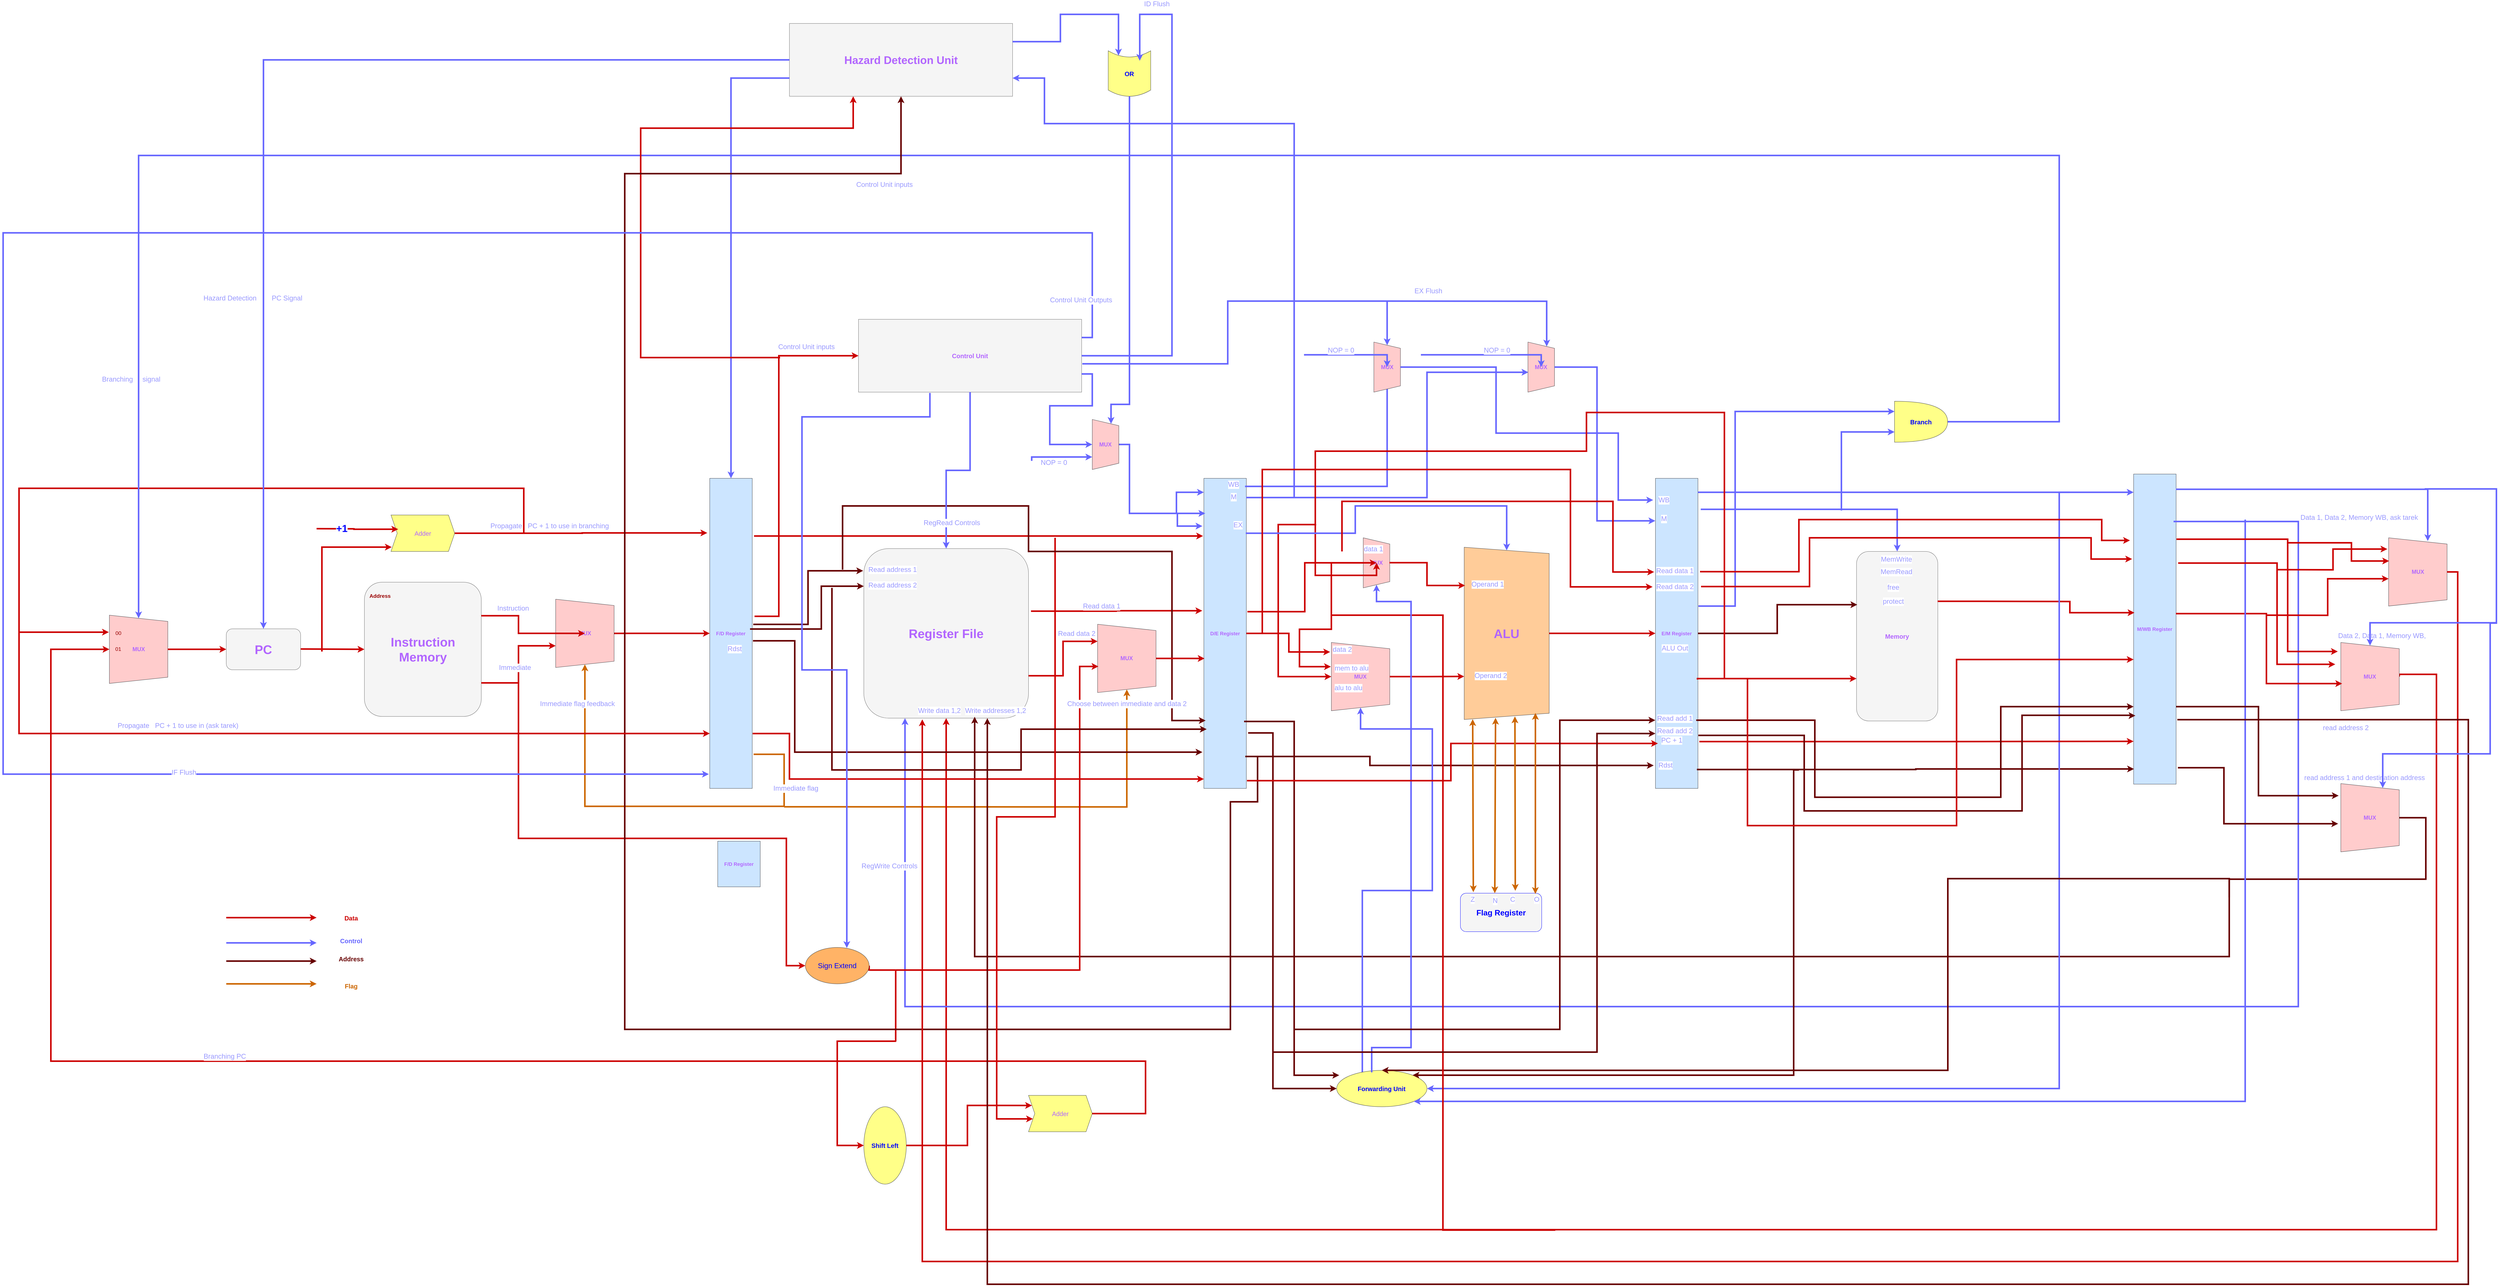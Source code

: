 <mxfile version="24.2.5" type="device">
  <diagram id="C5RBs43oDa-KdzZeNtuy" name="Page-1">
    <mxGraphModel dx="2647" dy="5030" grid="1" gridSize="10" guides="1" tooltips="1" connect="1" arrows="1" fold="1" page="1" pageScale="1" pageWidth="4681" pageHeight="3300" background="none" math="0" shadow="0">
      <root>
        <mxCell id="WIyWlLk6GJQsqaUBKTNV-0" />
        <mxCell id="WIyWlLk6GJQsqaUBKTNV-1" parent="WIyWlLk6GJQsqaUBKTNV-0" />
        <mxCell id="86CAOPFkjnfypf_7lXeF-4" value="&lt;font color=&quot;#b266ff&quot;&gt;&lt;span style=&quot;font-size: 16px;&quot;&gt;&lt;b&gt;F/D Register&lt;/b&gt;&lt;/span&gt;&lt;/font&gt;" style="rounded=0;whiteSpace=wrap;html=1;direction=south;fillColor=#cce5ff;strokeColor=#36393d;shadow=0;glass=0;points=[[0,0,0,0,0],[0,0.25,0,0,0],[0,0.5,0,0,0],[0,0.75,0,0,0],[0,1,0,0,0],[0.25,0,0,0,0],[0.25,1,0,0,0],[0.5,0,0,0,0],[0.5,1,0,0,0],[0.75,0,0,0,0],[0.75,1,0,0,0],[1,0,0,0,0],[1,0.25,0,0,0],[1,0.5,0,0,0],[1,0.75,0,0,0],[1,1,0,0,0]];container=0;" parent="WIyWlLk6GJQsqaUBKTNV-1" vertex="1">
          <mxGeometry x="2934.44" y="-292.947" width="136.207" height="993.795" as="geometry" />
        </mxCell>
        <mxCell id="86CAOPFkjnfypf_7lXeF-7" value="&lt;font style=&quot;font-size: 40px;&quot; color=&quot;#b266ff&quot;&gt;&lt;b style=&quot;font-size: 40px;&quot;&gt;Register File&lt;/b&gt;&lt;/font&gt;" style="rounded=1;whiteSpace=wrap;html=1;direction=south;fillColor=#f5f5f5;strokeColor=#666666;fontColor=#333333;shadow=0;glass=0;container=0;fontSize=40;" parent="WIyWlLk6GJQsqaUBKTNV-1" vertex="1">
          <mxGeometry x="3428.19" y="-67.755" width="527.802" height="543.396" as="geometry" />
        </mxCell>
        <mxCell id="86CAOPFkjnfypf_7lXeF-8" value="&lt;font color=&quot;#b266ff&quot;&gt;&lt;span style=&quot;font-size: 16px;&quot;&gt;&lt;b&gt;D/E Register&lt;/b&gt;&lt;/span&gt;&lt;/font&gt;" style="rounded=0;whiteSpace=wrap;html=1;direction=south;fillColor=#cce5ff;strokeColor=#36393d;shadow=0;glass=0;points=[[0,0,0,0,0],[0,0.25,0,0,0],[0,0.5,0,0,0],[0,0.75,0,0,0],[0,1,0,0,0],[0.25,0,0,0,0],[0.25,1,0,0,0],[0.5,0,0,0,0],[0.5,1,0,0,0],[0.75,0,0,0,0],[0.75,1,0,0,0],[1,0,0,0,0],[1,0.25,0,0,0],[1,0.5,0,0,0],[1,0.75,0,0,0],[1,1,0,0,0]];container=0;" parent="WIyWlLk6GJQsqaUBKTNV-1" vertex="1">
          <mxGeometry x="4517.845" y="-292.947" width="136.207" height="993.795" as="geometry" />
        </mxCell>
        <mxCell id="86CAOPFkjnfypf_7lXeF-10" value="&lt;b style=&quot;font-size: 40px;&quot;&gt;&lt;font color=&quot;#b266ff&quot; style=&quot;font-size: 40px;&quot;&gt;ALU&lt;/font&gt;&lt;/b&gt;" style="shape=trapezoid;perimeter=trapezoidPerimeter;whiteSpace=wrap;html=1;fixedSize=1;direction=south;fillColor=#ffcc99;strokeColor=#36393d;container=0;fontSize=40;" parent="WIyWlLk6GJQsqaUBKTNV-1" vertex="1">
          <mxGeometry x="5352.11" y="-72.13" width="272.41" height="552.13" as="geometry" />
        </mxCell>
        <mxCell id="86CAOPFkjnfypf_7lXeF-11" value="&lt;font color=&quot;#b266ff&quot;&gt;&lt;span style=&quot;font-size: 16px;&quot;&gt;&lt;b&gt;E/M Register&lt;/b&gt;&lt;/span&gt;&lt;/font&gt;" style="rounded=0;whiteSpace=wrap;html=1;direction=south;fillColor=#cce5ff;strokeColor=#36393d;shadow=0;glass=0;points=[[0,0,0,0,0],[0,0.25,0,0,0],[0,0.5,0,0,0],[0,0.75,0,0,0],[0,1,0,0,0],[0.25,0,0,0,0],[0.25,1,0,0,0],[0.5,0,0,0,0],[0.5,1,0,0,0],[0.75,0,0,0,0],[0.75,1,0,0,0],[1,0,0,0,0],[1,0.25,0,0,0],[1,0.5,0,0,0],[1,0.75,0,0,0],[1,1,0,0,0]];container=0;" parent="WIyWlLk6GJQsqaUBKTNV-1" vertex="1">
          <mxGeometry x="5965.043" y="-292.947" width="136.207" height="993.795" as="geometry" />
        </mxCell>
        <mxCell id="86CAOPFkjnfypf_7lXeF-12" value="&lt;font color=&quot;#b266ff&quot;&gt;&lt;span style=&quot;font-size: 16px;&quot;&gt;&lt;b&gt;M/WB Register&lt;/b&gt;&lt;/span&gt;&lt;/font&gt;" style="rounded=0;whiteSpace=wrap;html=1;direction=south;fillColor=#cce5ff;strokeColor=#36393d;shadow=0;glass=0;points=[[0,0,0,0,0],[0,0.25,0,0,0],[0,0.5,0,0,0],[0,0.75,0,0,0],[0,1,0,0,0],[0.25,0,0,0,0],[0.25,1,0,0,0],[0.5,0,0,0,0],[0.5,1,0,0,0],[0.75,0,0,0,0],[0.75,1,0,0,0],[1,0,0,0,0],[1,0.25,0,0,0],[1,0.5,0,0,0],[1,0.75,0,0,0],[1,1,0,0,0]];container=0;" parent="WIyWlLk6GJQsqaUBKTNV-1" vertex="1">
          <mxGeometry x="7497.371" y="-306.631" width="136.207" height="993.795" as="geometry" />
        </mxCell>
        <mxCell id="86CAOPFkjnfypf_7lXeF-13" value="&lt;font size=&quot;1&quot; color=&quot;#b266ff&quot;&gt;&lt;b style=&quot;font-size: 20px;&quot;&gt;Memory&lt;/b&gt;&lt;/font&gt;" style="rounded=1;whiteSpace=wrap;html=1;direction=south;fillColor=#f5f5f5;strokeColor=#666666;fontColor=#333333;shadow=0;glass=0;container=0;" parent="WIyWlLk6GJQsqaUBKTNV-1" vertex="1">
          <mxGeometry x="6609.44" y="-58.64" width="260.56" height="543.4" as="geometry" />
        </mxCell>
        <mxCell id="86CAOPFkjnfypf_7lXeF-17" style="edgeStyle=orthogonalEdgeStyle;rounded=0;orthogonalLoop=1;jettySize=auto;html=1;entryX=0.5;entryY=1;entryDx=0;entryDy=0;strokeColor=#CC0000;strokeWidth=5;fillColor=#CC0000;gradientColor=none;flowAnimation=0;" parent="WIyWlLk6GJQsqaUBKTNV-1" target="86CAOPFkjnfypf_7lXeF-129" edge="1">
          <mxGeometry relative="1" as="geometry">
            <mxPoint x="3530.345" y="1283.441" as="sourcePoint" />
            <mxPoint x="3002.543" y="1852.366" as="targetPoint" />
            <Array as="points">
              <mxPoint x="3532.047" y="1511.011" />
              <mxPoint x="3343.06" y="1511.011" />
              <mxPoint x="3343.06" y="1859.659" />
            </Array>
          </mxGeometry>
        </mxCell>
        <mxCell id="86CAOPFkjnfypf_7lXeF-19" style="edgeStyle=orthogonalEdgeStyle;rounded=0;orthogonalLoop=1;jettySize=auto;html=1;entryX=0.75;entryY=0;entryDx=0;entryDy=0;strokeColor=#6666FF;strokeWidth=5;fillColor=#CC0000;gradientColor=none;flowAnimation=0;" parent="WIyWlLk6GJQsqaUBKTNV-1" target="86CAOPFkjnfypf_7lXeF-152" edge="1">
          <mxGeometry relative="1" as="geometry">
            <mxPoint x="4807.284" y="-233.692" as="sourcePoint" />
            <mxPoint x="5113.75" y="-1666.944" as="targetPoint" />
            <Array as="points">
              <mxPoint x="4807.284" y="-1429.892" />
              <mxPoint x="4007.069" y="-1429.892" />
              <mxPoint x="4007.069" y="-1575.771" />
            </Array>
          </mxGeometry>
        </mxCell>
        <mxCell id="86CAOPFkjnfypf_7lXeF-43" style="edgeStyle=orthogonalEdgeStyle;rounded=0;orthogonalLoop=1;jettySize=auto;html=1;entryX=1;entryY=0.5;entryDx=0;entryDy=0;strokeColor=#CC6600;strokeWidth=5;fillColor=#CC0000;gradientColor=none;flowAnimation=0;exitX=0.89;exitY=-0.032;exitDx=0;exitDy=0;exitPerimeter=0;" parent="WIyWlLk6GJQsqaUBKTNV-1" source="86CAOPFkjnfypf_7lXeF-4" target="86CAOPFkjnfypf_7lXeF-22" edge="1">
          <mxGeometry relative="1" as="geometry">
            <mxPoint x="2389.612" y="554.05" as="sourcePoint" />
            <mxPoint x="2679.052" y="554.05" as="targetPoint" />
            <Array as="points">
              <mxPoint x="3172.802" y="591.978" />
              <mxPoint x="3172.802" y="758.28" />
              <mxPoint x="2534.332" y="758.28" />
            </Array>
          </mxGeometry>
        </mxCell>
        <mxCell id="86CAOPFkjnfypf_7lXeF-44" value="&lt;b&gt;&lt;font color=&quot;#b266ff&quot; style=&quot;font-size: 18px;&quot;&gt;MUX&lt;/font&gt;&lt;/b&gt;" style="shape=trapezoid;perimeter=trapezoidPerimeter;whiteSpace=wrap;html=1;fixedSize=1;direction=south;fillColor=#ffcccc;strokeColor=#36393d;container=0;" parent="WIyWlLk6GJQsqaUBKTNV-1" vertex="1">
          <mxGeometry x="4177.328" y="174.767" width="187.284" height="218.817" as="geometry" />
        </mxCell>
        <mxCell id="86CAOPFkjnfypf_7lXeF-46" style="edgeStyle=orthogonalEdgeStyle;rounded=0;orthogonalLoop=1;jettySize=auto;html=1;strokeColor=#CC0000;strokeWidth=5;fillColor=#CC0000;gradientColor=none;flowAnimation=0;entryX=0;entryY=0.5;entryDx=0;entryDy=0;" parent="WIyWlLk6GJQsqaUBKTNV-1" target="86CAOPFkjnfypf_7lXeF-102" edge="1">
          <mxGeometry relative="1" as="geometry">
            <mxPoint x="2321.509" y="364.409" as="sourcePoint" />
            <mxPoint x="4143.276" y="145.591" as="targetPoint" />
            <Array as="points">
              <mxPoint x="2321" y="861" />
              <mxPoint x="3180" y="861" />
              <mxPoint x="3180" y="1269" />
            </Array>
          </mxGeometry>
        </mxCell>
        <mxCell id="86CAOPFkjnfypf_7lXeF-47" style="edgeStyle=orthogonalEdgeStyle;rounded=0;orthogonalLoop=1;jettySize=auto;html=1;entryX=0.25;entryY=1;entryDx=0;entryDy=0;strokeColor=#CC0000;strokeWidth=5;fillColor=#CC0000;gradientColor=none;flowAnimation=0;exitX=0.75;exitY=0;exitDx=0;exitDy=0;" parent="WIyWlLk6GJQsqaUBKTNV-1" source="86CAOPFkjnfypf_7lXeF-7" target="86CAOPFkjnfypf_7lXeF-44" edge="1">
          <mxGeometry relative="1" as="geometry">
            <mxPoint x="1623.448" y="874.982" as="sourcePoint" />
            <mxPoint x="1912.888" y="874.982" as="targetPoint" />
          </mxGeometry>
        </mxCell>
        <mxCell id="86CAOPFkjnfypf_7lXeF-50" style="edgeStyle=orthogonalEdgeStyle;rounded=0;orthogonalLoop=1;jettySize=auto;html=1;entryX=0.427;entryY=1.037;entryDx=0;entryDy=0;strokeColor=#CC0000;strokeWidth=5;fillColor=#CC0000;gradientColor=none;flowAnimation=0;exitX=0.369;exitY=-0.015;exitDx=0;exitDy=0;exitPerimeter=0;entryPerimeter=0;" parent="WIyWlLk6GJQsqaUBKTNV-1" source="86CAOPFkjnfypf_7lXeF-7" target="86CAOPFkjnfypf_7lXeF-8" edge="1">
          <mxGeometry relative="1" as="geometry">
            <mxPoint x="4041.121" y="-47.974" as="sourcePoint" />
            <mxPoint x="4262.457" y="-157.383" as="targetPoint" />
          </mxGeometry>
        </mxCell>
        <mxCell id="86CAOPFkjnfypf_7lXeF-52" style="edgeStyle=orthogonalEdgeStyle;rounded=0;orthogonalLoop=1;jettySize=auto;html=1;entryX=1;entryY=0.5;entryDx=0;entryDy=0;strokeColor=#CC6600;strokeWidth=5;fillColor=#CC0000;gradientColor=none;flowAnimation=0;" parent="WIyWlLk6GJQsqaUBKTNV-1" target="86CAOPFkjnfypf_7lXeF-44" edge="1">
          <mxGeometry relative="1" as="geometry">
            <mxPoint x="3172.802" y="759.738" as="sourcePoint" />
            <mxPoint x="3564.397" y="1064.624" as="targetPoint" />
          </mxGeometry>
        </mxCell>
        <mxCell id="86CAOPFkjnfypf_7lXeF-58" value="&lt;b&gt;&lt;font style=&quot;font-size: 20px;&quot;&gt;Control Unit&lt;/font&gt;&lt;/b&gt;" style="rounded=0;whiteSpace=wrap;html=1;direction=south;fillColor=#f5f5f5;strokeColor=#666666;fontColor=#B266FF;shadow=0;glass=0;container=0;" parent="WIyWlLk6GJQsqaUBKTNV-1" vertex="1">
          <mxGeometry x="3411.164" y="-802.616" width="715.086" height="233.405" as="geometry" />
        </mxCell>
        <mxCell id="86CAOPFkjnfypf_7lXeF-60" style="edgeStyle=orthogonalEdgeStyle;rounded=0;orthogonalLoop=1;jettySize=auto;html=1;strokeColor=#6666FF;strokeWidth=5;fillColor=#CC0000;gradientColor=none;flowAnimation=0;exitX=0.5;exitY=0;exitDx=0;exitDy=0;entryX=0.113;entryY=0.966;entryDx=0;entryDy=0;entryPerimeter=0;" parent="WIyWlLk6GJQsqaUBKTNV-1" source="86CAOPFkjnfypf_7lXeF-160" target="86CAOPFkjnfypf_7lXeF-8" edge="1">
          <mxGeometry relative="1" as="geometry">
            <mxPoint x="4126.25" y="-744.207" as="sourcePoint" />
            <mxPoint x="4505.995" y="-180.308" as="targetPoint" />
            <Array as="points">
              <mxPoint x="4279.483" y="-401.452" />
              <mxPoint x="4279.483" y="-179.717" />
            </Array>
          </mxGeometry>
        </mxCell>
        <mxCell id="86CAOPFkjnfypf_7lXeF-62" style="edgeStyle=orthogonalEdgeStyle;rounded=0;orthogonalLoop=1;jettySize=auto;html=1;strokeColor=#cc0000;strokeWidth=5;fillColor=#CC0000;gradientColor=none;flowAnimation=0;exitX=0.5;exitY=0;exitDx=0;exitDy=0;exitPerimeter=0;entryX=0.139;entryY=1.021;entryDx=0;entryDy=0;entryPerimeter=0;" parent="WIyWlLk6GJQsqaUBKTNV-1" source="86CAOPFkjnfypf_7lXeF-8" target="86CAOPFkjnfypf_7lXeF-116" edge="1">
          <mxGeometry relative="1" as="geometry">
            <mxPoint x="3172.802" y="131.004" as="sourcePoint" />
            <mxPoint x="5113.75" y="203.943" as="targetPoint" />
          </mxGeometry>
        </mxCell>
        <mxCell id="86CAOPFkjnfypf_7lXeF-63" style="edgeStyle=orthogonalEdgeStyle;rounded=0;orthogonalLoop=1;jettySize=auto;html=1;strokeColor=#cc0000;strokeWidth=5;fillColor=#CC0000;gradientColor=none;flowAnimation=0;exitX=0.43;exitY=-0.025;exitDx=0;exitDy=0;exitPerimeter=0;entryX=0.25;entryY=1;entryDx=0;entryDy=0;" parent="WIyWlLk6GJQsqaUBKTNV-1" source="86CAOPFkjnfypf_7lXeF-8" target="86CAOPFkjnfypf_7lXeF-177" edge="1">
          <mxGeometry relative="1" as="geometry">
            <mxPoint x="4943.491" y="-58.638" as="sourcePoint" />
            <mxPoint x="5352.112" y="132.462" as="targetPoint" />
          </mxGeometry>
        </mxCell>
        <mxCell id="86CAOPFkjnfypf_7lXeF-64" style="edgeStyle=orthogonalEdgeStyle;rounded=0;orthogonalLoop=1;jettySize=auto;html=1;entryX=0.5;entryY=1;entryDx=0;entryDy=0;strokeColor=#cc0000;strokeWidth=5;fillColor=#CC0000;gradientColor=none;flowAnimation=0;exitX=0.5;exitY=0;exitDx=0;exitDy=0;entryPerimeter=0;" parent="WIyWlLk6GJQsqaUBKTNV-1" source="86CAOPFkjnfypf_7lXeF-10" target="86CAOPFkjnfypf_7lXeF-11" edge="1">
          <mxGeometry relative="1" as="geometry">
            <mxPoint x="4671.078" y="218.53" as="sourcePoint" />
            <mxPoint x="4977.543" y="218.53" as="targetPoint" />
          </mxGeometry>
        </mxCell>
        <mxCell id="86CAOPFkjnfypf_7lXeF-66" style="edgeStyle=orthogonalEdgeStyle;rounded=0;orthogonalLoop=1;jettySize=auto;html=1;strokeColor=#660000;strokeWidth=5;fillColor=#CC0000;gradientColor=none;flowAnimation=0;entryX=0.314;entryY=0.991;entryDx=0;entryDy=0;entryPerimeter=0;exitX=0.5;exitY=0;exitDx=0;exitDy=0;exitPerimeter=0;" parent="WIyWlLk6GJQsqaUBKTNV-1" source="86CAOPFkjnfypf_7lXeF-11" target="86CAOPFkjnfypf_7lXeF-13" edge="1">
          <mxGeometry relative="1" as="geometry">
            <mxPoint x="6135.302" y="116.416" as="sourcePoint" />
            <mxPoint x="6426.444" y="116.416" as="targetPoint" />
          </mxGeometry>
        </mxCell>
        <mxCell id="86CAOPFkjnfypf_7lXeF-68" style="edgeStyle=orthogonalEdgeStyle;rounded=0;orthogonalLoop=1;jettySize=auto;html=1;strokeColor=#cc0000;strokeWidth=5;fillColor=#CC0000;gradientColor=none;flowAnimation=0;exitX=0.294;exitY=0.003;exitDx=0;exitDy=0;exitPerimeter=0;entryX=0.447;entryY=0.98;entryDx=0;entryDy=0;entryPerimeter=0;" parent="WIyWlLk6GJQsqaUBKTNV-1" source="86CAOPFkjnfypf_7lXeF-13" target="86CAOPFkjnfypf_7lXeF-12" edge="1">
          <mxGeometry relative="1" as="geometry">
            <mxPoint x="7035.97" y="94.534" as="sourcePoint" />
            <mxPoint x="7412.241" y="131.004" as="targetPoint" />
            <Array as="points">
              <mxPoint x="7000.216" y="101.828" />
              <mxPoint x="7293.06" y="101.828" />
              <mxPoint x="7293.06" y="136.839" />
            </Array>
          </mxGeometry>
        </mxCell>
        <mxCell id="86CAOPFkjnfypf_7lXeF-70" style="edgeStyle=orthogonalEdgeStyle;rounded=0;orthogonalLoop=1;jettySize=auto;html=1;strokeColor=#cc0000;strokeWidth=5;fillColor=#CC0000;gradientColor=none;flowAnimation=0;entryX=1;entryY=0.5;entryDx=0;entryDy=0;exitX=0.5;exitY=0;exitDx=0;exitDy=0;" parent="WIyWlLk6GJQsqaUBKTNV-1" source="86CAOPFkjnfypf_7lXeF-149" target="86CAOPFkjnfypf_7lXeF-7" edge="1">
          <mxGeometry relative="1" as="geometry">
            <mxPoint x="7293.06" y="28.889" as="sourcePoint" />
            <mxPoint x="4926.466" y="1447.149" as="targetPoint" />
            <Array as="points">
              <mxPoint x="8348.664" y="335.233" />
              <mxPoint x="8467.845" y="335.233" />
              <mxPoint x="8467.845" y="2114.946" />
              <mxPoint x="3692.091" y="2114.946" />
            </Array>
          </mxGeometry>
        </mxCell>
        <mxCell id="86CAOPFkjnfypf_7lXeF-71" style="edgeStyle=orthogonalEdgeStyle;rounded=0;orthogonalLoop=1;jettySize=auto;html=1;strokeColor=#660000;strokeWidth=5;fillColor=#CC0000;gradientColor=none;flowAnimation=0;exitX=0.5;exitY=0;exitDx=0;exitDy=0;entryX=0.992;entryY=0.327;entryDx=0;entryDy=0;entryPerimeter=0;" parent="WIyWlLk6GJQsqaUBKTNV-1" source="86CAOPFkjnfypf_7lXeF-249" target="86CAOPFkjnfypf_7lXeF-7" edge="1">
          <mxGeometry relative="1" as="geometry">
            <mxPoint x="7156.853" y="335.233" as="sourcePoint" />
            <mxPoint x="7361.164" y="670.753" as="targetPoint" />
            <Array as="points">
              <mxPoint x="8433.793" y="794.749" />
              <mxPoint x="8433.793" y="991.685" />
              <mxPoint x="7803.836" y="991.685" />
              <mxPoint x="7803.836" y="1239.677" />
              <mxPoint x="3784.03" y="1239.677" />
            </Array>
          </mxGeometry>
        </mxCell>
        <mxCell id="86CAOPFkjnfypf_7lXeF-75" style="edgeStyle=orthogonalEdgeStyle;rounded=0;orthogonalLoop=1;jettySize=auto;html=1;strokeColor=#6666FF;strokeWidth=5;fillColor=#CC0000;gradientColor=none;flowAnimation=0;exitX=0.045;exitY=0;exitDx=0;exitDy=0;exitPerimeter=0;" parent="WIyWlLk6GJQsqaUBKTNV-1" source="86CAOPFkjnfypf_7lXeF-11" edge="1">
          <mxGeometry relative="1" as="geometry">
            <mxPoint x="6271.509" y="-160.753" as="sourcePoint" />
            <mxPoint x="7497.371" y="-248.28" as="targetPoint" />
            <Array as="points" />
          </mxGeometry>
        </mxCell>
        <mxCell id="86CAOPFkjnfypf_7lXeF-76" style="edgeStyle=orthogonalEdgeStyle;rounded=0;orthogonalLoop=1;jettySize=auto;html=1;strokeColor=#6666FF;strokeWidth=5;fillColor=#CC0000;gradientColor=none;flowAnimation=0;exitX=0.153;exitY=0.06;exitDx=0;exitDy=0;exitPerimeter=0;entryX=1;entryY=0.75;entryDx=0;entryDy=0;" parent="WIyWlLk6GJQsqaUBKTNV-1" source="86CAOPFkjnfypf_7lXeF-12" target="86CAOPFkjnfypf_7lXeF-7" edge="1">
          <mxGeometry relative="1" as="geometry">
            <mxPoint x="7173.879" y="-159.104" as="sourcePoint" />
            <mxPoint x="8433.793" y="772.867" as="targetPoint" />
            <Array as="points">
              <mxPoint x="8025.172" y="-154.918" />
              <mxPoint x="8025.172" y="1400.143" />
              <mxPoint x="3560.991" y="1400.143" />
            </Array>
          </mxGeometry>
        </mxCell>
        <mxCell id="86CAOPFkjnfypf_7lXeF-78" style="edgeStyle=orthogonalEdgeStyle;rounded=0;orthogonalLoop=1;jettySize=auto;html=1;strokeColor=#660000;strokeWidth=5;fillColor=#CC0000;gradientColor=none;flowAnimation=0;exitX=0.939;exitY=0.025;exitDx=0;exitDy=0;exitPerimeter=0;entryX=0.951;entryY=0.992;entryDx=0;entryDy=0;entryPerimeter=0;" parent="WIyWlLk6GJQsqaUBKTNV-1" source="86CAOPFkjnfypf_7lXeF-11" target="86CAOPFkjnfypf_7lXeF-12" edge="1">
          <mxGeometry relative="1" as="geometry">
            <mxPoint x="6152.328" y="539.462" as="sourcePoint" />
            <mxPoint x="6843.85" y="553.788" as="targetPoint" />
            <Array as="points" />
          </mxGeometry>
        </mxCell>
        <mxCell id="86CAOPFkjnfypf_7lXeF-83" style="edgeStyle=orthogonalEdgeStyle;rounded=0;orthogonalLoop=1;jettySize=auto;html=1;entryX=0.176;entryY=1.058;entryDx=0;entryDy=0;strokeColor=#CC0000;strokeWidth=5;fillColor=#CC0000;gradientColor=none;flowAnimation=0;exitX=1;exitY=0.5;exitDx=0;exitDy=0;entryPerimeter=0;" parent="WIyWlLk6GJQsqaUBKTNV-1" source="86CAOPFkjnfypf_7lXeF-82" target="86CAOPFkjnfypf_7lXeF-4" edge="1">
          <mxGeometry relative="1" as="geometry">
            <mxPoint x="2185.302" y="-102.401" as="sourcePoint" />
            <mxPoint x="2389.612" y="-101.366" as="targetPoint" />
          </mxGeometry>
        </mxCell>
        <mxCell id="86CAOPFkjnfypf_7lXeF-301" value="&lt;font color=&quot;#9999ff&quot; style=&quot;font-size: 22px;&quot;&gt;Propagate&amp;nbsp; &amp;nbsp;PC + 1 to use in branching&lt;/font&gt;" style="edgeLabel;html=1;align=center;verticalAlign=middle;resizable=0;points=[];" parent="86CAOPFkjnfypf_7lXeF-83" vertex="1" connectable="0">
          <mxGeometry x="0.048" y="9" relative="1" as="geometry">
            <mxPoint x="-120" y="-13" as="offset" />
          </mxGeometry>
        </mxCell>
        <mxCell id="86CAOPFkjnfypf_7lXeF-306" value="&lt;font color=&quot;#9999ff&quot; style=&quot;font-size: 22px;&quot;&gt;Branching&amp;nbsp; &amp;nbsp; &amp;nbsp;signal&lt;/font&gt;" style="edgeLabel;html=1;align=center;verticalAlign=middle;resizable=0;points=[];" parent="86CAOPFkjnfypf_7lXeF-83" vertex="1" connectable="0">
          <mxGeometry x="0.048" y="9" relative="1" as="geometry">
            <mxPoint x="-1461" y="-483" as="offset" />
          </mxGeometry>
        </mxCell>
        <mxCell id="86CAOPFkjnfypf_7lXeF-307" value="&lt;font color=&quot;#9999ff&quot; style=&quot;font-size: 22px;&quot;&gt;Hazard Detection&amp;nbsp; &amp;nbsp; &amp;nbsp; &amp;nbsp; PC Signal&lt;/font&gt;" style="edgeLabel;html=1;align=center;verticalAlign=middle;resizable=0;points=[];" parent="86CAOPFkjnfypf_7lXeF-83" vertex="1" connectable="0">
          <mxGeometry x="0.048" y="9" relative="1" as="geometry">
            <mxPoint x="-1071" y="-743" as="offset" />
          </mxGeometry>
        </mxCell>
        <mxCell id="86CAOPFkjnfypf_7lXeF-84" style="edgeStyle=orthogonalEdgeStyle;rounded=0;orthogonalLoop=1;jettySize=auto;html=1;strokeColor=#CC0000;strokeWidth=5;fillColor=#CC0000;gradientColor=none;flowAnimation=0;entryX=0.249;entryY=1.009;entryDx=0;entryDy=0;entryPerimeter=0;" parent="WIyWlLk6GJQsqaUBKTNV-1" target="86CAOPFkjnfypf_7lXeF-81" edge="1">
          <mxGeometry relative="1" as="geometry">
            <mxPoint x="2338.534" y="-116.989" as="sourcePoint" />
            <mxPoint x="942.414" y="276.882" as="targetPoint" />
            <Array as="points">
              <mxPoint x="2338" y="-261" />
              <mxPoint x="721" y="-261" />
              <mxPoint x="721" y="200" />
            </Array>
          </mxGeometry>
        </mxCell>
        <mxCell id="86CAOPFkjnfypf_7lXeF-90" style="edgeStyle=orthogonalEdgeStyle;rounded=0;orthogonalLoop=1;jettySize=auto;html=1;strokeColor=#6666FF;strokeWidth=5;fillColor=#CC0000;gradientColor=none;flowAnimation=0;entryX=0;entryY=0.5;entryDx=0;entryDy=0;exitX=1;exitY=0.5;exitDx=0;exitDy=0;exitPerimeter=0;" parent="WIyWlLk6GJQsqaUBKTNV-1" source="86CAOPFkjnfypf_7lXeF-147" target="86CAOPFkjnfypf_7lXeF-81" edge="1">
          <mxGeometry relative="1" as="geometry">
            <mxPoint x="1214.828" y="-44.05" as="sourcePoint" />
            <mxPoint x="1146.724" y="422.76" as="targetPoint" />
            <Array as="points">
              <mxPoint x="7259.009" y="-474.391" />
              <mxPoint x="7259.009" y="-1327.778" />
              <mxPoint x="1104.159" y="-1327.778" />
            </Array>
          </mxGeometry>
        </mxCell>
        <mxCell id="86CAOPFkjnfypf_7lXeF-92" style="edgeStyle=orthogonalEdgeStyle;rounded=0;orthogonalLoop=1;jettySize=auto;html=1;entryX=0.186;entryY=1.019;entryDx=0;entryDy=0;strokeColor=#CC0000;strokeWidth=5;fillColor=#CC0000;gradientColor=none;flowAnimation=0;exitX=0.186;exitY=-0.042;exitDx=0;exitDy=0;entryPerimeter=0;exitPerimeter=0;" parent="WIyWlLk6GJQsqaUBKTNV-1" source="86CAOPFkjnfypf_7lXeF-4" target="86CAOPFkjnfypf_7lXeF-8" edge="1">
          <mxGeometry relative="1" as="geometry">
            <mxPoint x="3257.931" y="-189.928" as="sourcePoint" />
            <mxPoint x="3520.129" y="-188.47" as="targetPoint" />
          </mxGeometry>
        </mxCell>
        <mxCell id="86CAOPFkjnfypf_7lXeF-95" style="edgeStyle=orthogonalEdgeStyle;rounded=0;orthogonalLoop=1;jettySize=auto;html=1;strokeColor=#660000;strokeWidth=5;fillColor=#CC0000;gradientColor=none;flowAnimation=0;entryX=0.131;entryY=1.004;entryDx=0;entryDy=0;entryPerimeter=0;exitX=0.471;exitY=-0.024;exitDx=0;exitDy=0;exitPerimeter=0;" parent="WIyWlLk6GJQsqaUBKTNV-1" source="86CAOPFkjnfypf_7lXeF-4" target="86CAOPFkjnfypf_7lXeF-7" edge="1">
          <mxGeometry relative="1" as="geometry">
            <mxPoint x="3104.698" y="173.965" as="sourcePoint" />
            <mxPoint x="3393.61" y="-6.986" as="targetPoint" />
          </mxGeometry>
        </mxCell>
        <mxCell id="86CAOPFkjnfypf_7lXeF-96" style="edgeStyle=orthogonalEdgeStyle;rounded=0;orthogonalLoop=1;jettySize=auto;html=1;strokeColor=#660000;strokeWidth=5;fillColor=#CC0000;gradientColor=none;flowAnimation=0;entryX=0.25;entryY=1;entryDx=0;entryDy=0;exitX=0.486;exitY=0.052;exitDx=0;exitDy=0;exitPerimeter=0;" parent="WIyWlLk6GJQsqaUBKTNV-1" source="86CAOPFkjnfypf_7lXeF-4" edge="1">
          <mxGeometry relative="1" as="geometry">
            <mxPoint x="3138.75" y="188.553" as="sourcePoint" />
            <mxPoint x="3428.19" y="52.703" as="targetPoint" />
            <Array as="points">
              <mxPoint x="3291.983" y="190.814" />
              <mxPoint x="3291.983" y="52.229" />
            </Array>
          </mxGeometry>
        </mxCell>
        <mxCell id="86CAOPFkjnfypf_7lXeF-97" style="edgeStyle=orthogonalEdgeStyle;rounded=0;orthogonalLoop=1;jettySize=auto;html=1;entryX=0.5;entryY=1;entryDx=0;entryDy=0;strokeColor=#CC0000;strokeWidth=5;fillColor=#CC0000;gradientColor=none;flowAnimation=0;exitX=0.445;exitY=-0.054;exitDx=0;exitDy=0;exitPerimeter=0;" parent="WIyWlLk6GJQsqaUBKTNV-1" source="86CAOPFkjnfypf_7lXeF-4" target="86CAOPFkjnfypf_7lXeF-58" edge="1">
          <mxGeometry relative="1" as="geometry">
            <mxPoint x="3155.776" y="203.943" as="sourcePoint" />
            <mxPoint x="4508.719" y="-58.769" as="targetPoint" />
            <Array as="points">
              <mxPoint x="3155.776" y="149.968" />
              <mxPoint x="3155.776" y="-685.914" />
            </Array>
          </mxGeometry>
        </mxCell>
        <mxCell id="86CAOPFkjnfypf_7lXeF-98" style="edgeStyle=orthogonalEdgeStyle;rounded=0;orthogonalLoop=1;jettySize=auto;html=1;entryX=0.883;entryY=1.033;entryDx=0;entryDy=0;strokeColor=#660000;strokeWidth=5;fillColor=#CC0000;gradientColor=none;flowAnimation=0;entryPerimeter=0;exitX=0.524;exitY=-0.017;exitDx=0;exitDy=0;exitPerimeter=0;" parent="WIyWlLk6GJQsqaUBKTNV-1" source="86CAOPFkjnfypf_7lXeF-4" target="86CAOPFkjnfypf_7lXeF-8" edge="1">
          <mxGeometry relative="1" as="geometry">
            <mxPoint x="3206.853" y="233.118" as="sourcePoint" />
            <mxPoint x="4490.603" y="597.814" as="targetPoint" />
            <Array as="points">
              <mxPoint x="3206.853" y="227.283" />
              <mxPoint x="3206.853" y="584.685" />
            </Array>
          </mxGeometry>
        </mxCell>
        <mxCell id="86CAOPFkjnfypf_7lXeF-104" style="edgeStyle=orthogonalEdgeStyle;rounded=0;orthogonalLoop=1;jettySize=auto;html=1;strokeColor=#CC0000;strokeWidth=5;fillColor=#CC0000;gradientColor=none;flowAnimation=0;exitX=1;exitY=0.5;exitDx=0;exitDy=0;entryX=0.618;entryY=0.986;entryDx=0;entryDy=0;entryPerimeter=0;" parent="WIyWlLk6GJQsqaUBKTNV-1" source="86CAOPFkjnfypf_7lXeF-102" target="86CAOPFkjnfypf_7lXeF-44" edge="1">
          <mxGeometry relative="1" as="geometry">
            <mxPoint x="3836.81" y="313.351" as="sourcePoint" />
            <mxPoint x="4218.496" y="959.3" as="targetPoint" />
            <Array as="points">
              <mxPoint x="3445" y="1283" />
              <mxPoint x="4120" y="1283" />
              <mxPoint x="4120" y="310" />
            </Array>
          </mxGeometry>
        </mxCell>
        <mxCell id="86CAOPFkjnfypf_7lXeF-107" style="edgeStyle=orthogonalEdgeStyle;rounded=0;orthogonalLoop=1;jettySize=auto;html=1;entryX=0.056;entryY=0.982;entryDx=0;entryDy=0;strokeColor=#6666FF;strokeWidth=5;fillColor=#CC0000;gradientColor=none;flowAnimation=0;entryPerimeter=0;" parent="WIyWlLk6GJQsqaUBKTNV-1" edge="1">
          <mxGeometry relative="1" as="geometry">
            <mxPoint x="4430" y="-180" as="sourcePoint" />
            <mxPoint x="4517.845" y="-248.265" as="targetPoint" />
            <Array as="points">
              <mxPoint x="4430" y="-186" />
              <mxPoint x="4430" y="-248" />
            </Array>
          </mxGeometry>
        </mxCell>
        <mxCell id="86CAOPFkjnfypf_7lXeF-110" style="edgeStyle=orthogonalEdgeStyle;rounded=0;orthogonalLoop=1;jettySize=auto;html=1;entryX=0.154;entryY=1.034;entryDx=0;entryDy=0;strokeColor=#6666FF;strokeWidth=5;fillColor=#CC0000;gradientColor=none;flowAnimation=0;entryPerimeter=0;" parent="WIyWlLk6GJQsqaUBKTNV-1" target="86CAOPFkjnfypf_7lXeF-8" edge="1">
          <mxGeometry relative="1" as="geometry">
            <mxPoint x="4433" y="-180" as="sourcePoint" />
            <mxPoint x="4211.379" y="-248.28" as="targetPoint" />
            <Array as="points">
              <mxPoint x="4433" y="-140" />
            </Array>
          </mxGeometry>
        </mxCell>
        <mxCell id="86CAOPFkjnfypf_7lXeF-111" style="edgeStyle=orthogonalEdgeStyle;rounded=0;orthogonalLoop=1;jettySize=auto;html=1;entryX=0.5;entryY=1;entryDx=0;entryDy=0;strokeColor=#CC0000;strokeWidth=5;fillColor=#CC0000;gradientColor=none;flowAnimation=0;exitX=0.5;exitY=0;exitDx=0;exitDy=0;entryPerimeter=0;" parent="WIyWlLk6GJQsqaUBKTNV-1" source="86CAOPFkjnfypf_7lXeF-22" target="86CAOPFkjnfypf_7lXeF-4" edge="1">
          <mxGeometry relative="1" as="geometry">
            <mxPoint x="2559.871" y="408.172" as="sourcePoint" />
            <mxPoint x="2849.31" y="408.172" as="targetPoint" />
          </mxGeometry>
        </mxCell>
        <mxCell id="86CAOPFkjnfypf_7lXeF-115" style="edgeStyle=orthogonalEdgeStyle;rounded=0;orthogonalLoop=1;jettySize=auto;html=1;strokeColor=#660000;strokeWidth=5;fillColor=#CC0000;gradientColor=none;flowAnimation=0;exitX=0.897;exitY=0.025;exitDx=0;exitDy=0;entryX=0.926;entryY=1.041;entryDx=0;entryDy=0;entryPerimeter=0;exitPerimeter=0;" parent="WIyWlLk6GJQsqaUBKTNV-1" source="86CAOPFkjnfypf_7lXeF-8" target="86CAOPFkjnfypf_7lXeF-11" edge="1">
          <mxGeometry relative="1" as="geometry">
            <mxPoint x="5113.75" y="810.256" as="sourcePoint" />
            <mxPoint x="5335.086" y="568.638" as="targetPoint" />
            <Array as="points">
              <mxPoint x="5050" y="599" />
              <mxPoint x="5050" y="627" />
            </Array>
          </mxGeometry>
        </mxCell>
        <mxCell id="86CAOPFkjnfypf_7lXeF-116" value="&lt;b&gt;&lt;font color=&quot;#b266ff&quot; style=&quot;font-size: 18px;&quot;&gt;MUX&lt;/font&gt;&lt;/b&gt;" style="shape=trapezoid;perimeter=trapezoidPerimeter;whiteSpace=wrap;html=1;fixedSize=1;direction=south;fillColor=#ffcccc;strokeColor=#36393d;container=0;" parent="WIyWlLk6GJQsqaUBKTNV-1" vertex="1">
          <mxGeometry x="4926.466" y="233.118" width="187.284" height="218.817" as="geometry" />
        </mxCell>
        <mxCell id="86CAOPFkjnfypf_7lXeF-118" style="edgeStyle=orthogonalEdgeStyle;rounded=0;orthogonalLoop=1;jettySize=auto;html=1;entryX=0.75;entryY=1;entryDx=0;entryDy=0;strokeColor=#cc0000;strokeWidth=5;fillColor=#CC0000;gradientColor=none;flowAnimation=0;exitX=0.5;exitY=0;exitDx=0;exitDy=0;" parent="WIyWlLk6GJQsqaUBKTNV-1" source="86CAOPFkjnfypf_7lXeF-116" target="86CAOPFkjnfypf_7lXeF-10" edge="1">
          <mxGeometry relative="1" as="geometry">
            <mxPoint x="4943.491" y="174.767" as="sourcePoint" />
            <mxPoint x="5284.009" y="174.767" as="targetPoint" />
          </mxGeometry>
        </mxCell>
        <mxCell id="86CAOPFkjnfypf_7lXeF-122" style="edgeStyle=orthogonalEdgeStyle;rounded=0;orthogonalLoop=1;jettySize=auto;html=1;entryX=1;entryY=0.5;entryDx=0;entryDy=0;strokeColor=#6666FF;strokeWidth=5;fillColor=#CC0000;gradientColor=none;flowAnimation=0;exitX=0.284;exitY=0.101;exitDx=0;exitDy=0;exitPerimeter=0;" parent="WIyWlLk6GJQsqaUBKTNV-1" source="86CAOPFkjnfypf_7lXeF-187" target="86CAOPFkjnfypf_7lXeF-116" edge="1">
          <mxGeometry relative="1" as="geometry">
            <mxPoint x="5743.707" y="670.753" as="sourcePoint" />
            <mxPoint x="4621.703" y="1006.272" as="targetPoint" />
            <Array as="points">
              <mxPoint x="5025.216" y="1028.154" />
              <mxPoint x="5249.957" y="1028.154" />
              <mxPoint x="5249.957" y="510.287" />
              <mxPoint x="5020.108" y="510.287" />
            </Array>
          </mxGeometry>
        </mxCell>
        <mxCell id="86CAOPFkjnfypf_7lXeF-124" style="edgeStyle=orthogonalEdgeStyle;rounded=0;orthogonalLoop=1;jettySize=auto;html=1;entryX=0.603;entryY=0.984;entryDx=0;entryDy=0;strokeColor=#6666FF;strokeWidth=5;fillColor=#CC0000;gradientColor=none;flowAnimation=0;exitX=0.062;exitY=0.005;exitDx=0;exitDy=0;exitPerimeter=0;entryPerimeter=0;" parent="WIyWlLk6GJQsqaUBKTNV-1" source="86CAOPFkjnfypf_7lXeF-8" target="86CAOPFkjnfypf_7lXeF-175" edge="1">
          <mxGeometry relative="1" as="geometry">
            <mxPoint x="4875.388" y="-102.401" as="sourcePoint" />
            <mxPoint x="5164.828" y="-102.401" as="targetPoint" />
            <Array as="points">
              <mxPoint x="5232.931" y="-230.774" />
              <mxPoint x="5232.931" y="-633.398" />
            </Array>
          </mxGeometry>
        </mxCell>
        <mxCell id="86CAOPFkjnfypf_7lXeF-128" style="edgeStyle=orthogonalEdgeStyle;rounded=0;orthogonalLoop=1;jettySize=auto;html=1;entryX=0.5;entryY=1;entryDx=0;entryDy=0;strokeColor=#6666FF;strokeWidth=5;fillColor=#CC0000;gradientColor=none;flowAnimation=0;exitX=0.026;exitY=0.031;exitDx=0;exitDy=0;exitPerimeter=0;" parent="WIyWlLk6GJQsqaUBKTNV-1" source="86CAOPFkjnfypf_7lXeF-8" target="86CAOPFkjnfypf_7lXeF-176" edge="1">
          <mxGeometry relative="1" as="geometry">
            <mxPoint x="4892.414" y="-87.814" as="sourcePoint" />
            <mxPoint x="5181.853" y="-87.814" as="targetPoint" />
          </mxGeometry>
        </mxCell>
        <mxCell id="86CAOPFkjnfypf_7lXeF-129" value="&lt;font color=&quot;#0000ff&quot; style=&quot;font-size: 20px;&quot;&gt;&lt;b&gt;Shift Left&lt;/b&gt;&lt;/font&gt;" style="ellipse;whiteSpace=wrap;html=1;fillColor=#ffff88;strokeColor=#36393d;direction=south;container=0;" parent="WIyWlLk6GJQsqaUBKTNV-1" vertex="1">
          <mxGeometry x="3428.19" y="1721.075" width="136.207" height="247.993" as="geometry" />
        </mxCell>
        <mxCell id="86CAOPFkjnfypf_7lXeF-133" value="Adder" style="shape=step;perimeter=stepPerimeter;whiteSpace=wrap;html=1;fixedSize=1;fillColor=#ffff88;strokeColor=#36393d;fontSize=20;fontColor=#B266FF;container=0;" parent="WIyWlLk6GJQsqaUBKTNV-1" vertex="1">
          <mxGeometry x="3955.991" y="1684.606" width="204.31" height="116.703" as="geometry" />
        </mxCell>
        <mxCell id="86CAOPFkjnfypf_7lXeF-143" style="edgeStyle=orthogonalEdgeStyle;rounded=0;orthogonalLoop=1;jettySize=auto;html=1;entryX=0.75;entryY=1;entryDx=0;entryDy=0;strokeColor=#cc0000;strokeWidth=5;fillColor=#CC0000;gradientColor=none;flowAnimation=0;exitX=0.649;exitY=0.011;exitDx=0;exitDy=0;exitPerimeter=0;" parent="WIyWlLk6GJQsqaUBKTNV-1" source="86CAOPFkjnfypf_7lXeF-11" target="86CAOPFkjnfypf_7lXeF-13" edge="1">
          <mxGeometry relative="1" as="geometry">
            <mxPoint x="6135.302" y="510.447" as="sourcePoint" />
            <mxPoint x="6368.556" y="510.447" as="targetPoint" />
            <Array as="points">
              <mxPoint x="6100" y="349" />
            </Array>
          </mxGeometry>
        </mxCell>
        <mxCell id="86CAOPFkjnfypf_7lXeF-144" style="edgeStyle=orthogonalEdgeStyle;rounded=0;orthogonalLoop=1;jettySize=auto;html=1;entryX=0;entryY=0.5;entryDx=0;entryDy=0;strokeColor=#6666FF;strokeWidth=5;fillColor=#CC0000;gradientColor=none;flowAnimation=0;exitX=0.1;exitY=-0.066;exitDx=0;exitDy=0;exitPerimeter=0;" parent="WIyWlLk6GJQsqaUBKTNV-1" source="86CAOPFkjnfypf_7lXeF-11" target="86CAOPFkjnfypf_7lXeF-13" edge="1">
          <mxGeometry relative="1" as="geometry">
            <mxPoint x="6186.379" y="979.533" as="sourcePoint" />
            <mxPoint x="6475.819" y="979.533" as="targetPoint" />
          </mxGeometry>
        </mxCell>
        <mxCell id="86CAOPFkjnfypf_7lXeF-146" style="edgeStyle=orthogonalEdgeStyle;rounded=0;orthogonalLoop=1;jettySize=auto;html=1;strokeColor=#6666FF;strokeWidth=5;fillColor=#CC0000;gradientColor=none;flowAnimation=0;entryX=0;entryY=0.75;entryDx=0;entryDy=0;entryPerimeter=0;" parent="WIyWlLk6GJQsqaUBKTNV-1" target="86CAOPFkjnfypf_7lXeF-147" edge="1">
          <mxGeometry relative="1" as="geometry">
            <mxPoint x="6560.948" y="-189.928" as="sourcePoint" />
            <mxPoint x="6714.181" y="-364.982" as="targetPoint" />
            <Array as="points">
              <mxPoint x="6560.948" y="-440.839" />
            </Array>
          </mxGeometry>
        </mxCell>
        <mxCell id="86CAOPFkjnfypf_7lXeF-147" value="Branch" style="shape=or;whiteSpace=wrap;html=1;fillColor=#ffff88;strokeColor=#36393d;fontSize=20;fontStyle=1;fontColor=#0000FF;container=0;" parent="WIyWlLk6GJQsqaUBKTNV-1" vertex="1">
          <mxGeometry x="6731.207" y="-540.036" width="170.259" height="131.29" as="geometry" />
        </mxCell>
        <mxCell id="86CAOPFkjnfypf_7lXeF-148" style="edgeStyle=orthogonalEdgeStyle;rounded=0;orthogonalLoop=1;jettySize=auto;html=1;strokeColor=#6666FF;strokeWidth=5;fillColor=#CC0000;gradientColor=none;flowAnimation=0;exitX=0.412;exitY=-0.01;exitDx=0;exitDy=0;exitPerimeter=0;entryX=0;entryY=0.25;entryDx=0;entryDy=0;entryPerimeter=0;" parent="WIyWlLk6GJQsqaUBKTNV-1" source="86CAOPFkjnfypf_7lXeF-11" target="86CAOPFkjnfypf_7lXeF-147" edge="1">
          <mxGeometry relative="1" as="geometry">
            <mxPoint x="6118.276" y="-306.631" as="sourcePoint" />
            <mxPoint x="6509.871" y="-321.219" as="targetPoint" />
            <Array as="points">
              <mxPoint x="6220.431" y="116.416" />
              <mxPoint x="6220.431" y="-506.484" />
            </Array>
          </mxGeometry>
        </mxCell>
        <mxCell id="86CAOPFkjnfypf_7lXeF-149" value="&lt;b&gt;&lt;font color=&quot;#b266ff&quot; style=&quot;font-size: 18px;&quot;&gt;MUX&lt;/font&gt;&lt;/b&gt;" style="shape=trapezoid;perimeter=trapezoidPerimeter;whiteSpace=wrap;html=1;fixedSize=1;direction=south;fillColor=#ffcccc;strokeColor=#36393d;container=0;" parent="WIyWlLk6GJQsqaUBKTNV-1" vertex="1">
          <mxGeometry x="8161.379" y="233.118" width="187.284" height="218.817" as="geometry" />
        </mxCell>
        <mxCell id="86CAOPFkjnfypf_7lXeF-150" style="edgeStyle=orthogonalEdgeStyle;rounded=0;orthogonalLoop=1;jettySize=auto;html=1;entryX=0.602;entryY=0.977;entryDx=0;entryDy=0;strokeColor=#CC0000;strokeWidth=5;fillColor=#CC0000;gradientColor=none;flowAnimation=0;exitX=0.45;exitY=0.006;exitDx=0;exitDy=0;exitPerimeter=0;entryPerimeter=0;" parent="WIyWlLk6GJQsqaUBKTNV-1" source="86CAOPFkjnfypf_7lXeF-12" target="86CAOPFkjnfypf_7lXeF-149" edge="1">
          <mxGeometry relative="1" as="geometry">
            <mxPoint x="7701.681" y="340.441" as="sourcePoint" />
            <mxPoint x="7991.121" y="340.441" as="targetPoint" />
            <Array as="points">
              <mxPoint x="7923" y="141" />
              <mxPoint x="7923" y="365" />
            </Array>
          </mxGeometry>
        </mxCell>
        <mxCell id="86CAOPFkjnfypf_7lXeF-152" value="&lt;b style=&quot;font-size: 35px;&quot;&gt;&lt;font style=&quot;font-size: 35px;&quot;&gt;Hazard Detection Unit&lt;/font&gt;&lt;/b&gt;" style="rounded=0;whiteSpace=wrap;html=1;direction=south;fillColor=#f5f5f5;strokeColor=#666666;fontColor=#B266FF;shadow=0;glass=0;container=0;fontSize=35;" parent="WIyWlLk6GJQsqaUBKTNV-1" vertex="1">
          <mxGeometry x="3189.828" y="-1750.824" width="715.086" height="233.405" as="geometry" />
        </mxCell>
        <mxCell id="86CAOPFkjnfypf_7lXeF-153" style="edgeStyle=orthogonalEdgeStyle;rounded=0;orthogonalLoop=1;jettySize=auto;html=1;entryX=0;entryY=0.5;entryDx=0;entryDy=0;strokeColor=#6666FF;strokeWidth=5;fillColor=#CC0000;gradientColor=none;flowAnimation=0;exitX=0.75;exitY=1;exitDx=0;exitDy=0;entryPerimeter=0;" parent="WIyWlLk6GJQsqaUBKTNV-1" source="86CAOPFkjnfypf_7lXeF-152" target="86CAOPFkjnfypf_7lXeF-4" edge="1">
          <mxGeometry relative="1" as="geometry">
            <mxPoint x="2083.147" y="-758.853" as="sourcePoint" />
            <mxPoint x="2372.586" y="-758.853" as="targetPoint" />
          </mxGeometry>
        </mxCell>
        <mxCell id="86CAOPFkjnfypf_7lXeF-154" style="edgeStyle=orthogonalEdgeStyle;rounded=0;orthogonalLoop=1;jettySize=auto;html=1;entryX=0;entryY=0.5;entryDx=0;entryDy=0;strokeColor=#6666FF;strokeWidth=5;fillColor=#CC0000;gradientColor=none;flowAnimation=0;exitX=0.5;exitY=1;exitDx=0;exitDy=0;" parent="WIyWlLk6GJQsqaUBKTNV-1" source="86CAOPFkjnfypf_7lXeF-152" target="86CAOPFkjnfypf_7lXeF-0" edge="1">
          <mxGeometry relative="1" as="geometry">
            <mxPoint x="2117.198" y="-1108.961" as="sourcePoint" />
            <mxPoint x="2406.638" y="-1108.961" as="targetPoint" />
          </mxGeometry>
        </mxCell>
        <mxCell id="86CAOPFkjnfypf_7lXeF-155" style="edgeStyle=orthogonalEdgeStyle;rounded=0;orthogonalLoop=1;jettySize=auto;html=1;strokeColor=#CC0000;strokeWidth=5;fillColor=#CC0000;gradientColor=none;flowAnimation=0;" parent="WIyWlLk6GJQsqaUBKTNV-1" target="86CAOPFkjnfypf_7lXeF-152" edge="1">
          <mxGeometry relative="1" as="geometry">
            <mxPoint x="3160" y="-680" as="sourcePoint" />
            <mxPoint x="2951.466" y="1473.082" as="targetPoint" />
            <Array as="points">
              <mxPoint x="2713.103" y="-1415.305" />
              <mxPoint x="3394.138" y="-1415.305" />
            </Array>
          </mxGeometry>
        </mxCell>
        <mxCell id="86CAOPFkjnfypf_7lXeF-156" style="edgeStyle=orthogonalEdgeStyle;rounded=0;orthogonalLoop=1;jettySize=auto;html=1;strokeColor=#660000;strokeWidth=5;fillColor=#CC0000;gradientColor=none;flowAnimation=0;" parent="WIyWlLk6GJQsqaUBKTNV-1" target="86CAOPFkjnfypf_7lXeF-152" edge="1">
          <mxGeometry relative="1" as="geometry">
            <mxPoint x="4690" y="600" as="sourcePoint" />
            <mxPoint x="3547.371" y="-1167.312" as="targetPoint" />
            <Array as="points">
              <mxPoint x="4602.974" y="743.692" />
              <mxPoint x="4602.974" y="1473.082" />
              <mxPoint x="2662.026" y="1473.082" />
              <mxPoint x="2662.026" y="-1269.427" />
              <mxPoint x="3547.371" y="-1269.427" />
            </Array>
          </mxGeometry>
        </mxCell>
        <mxCell id="86CAOPFkjnfypf_7lXeF-157" value="OR" style="shape=dataStorage;whiteSpace=wrap;html=1;fixedSize=1;direction=north;fillColor=#ffff88;strokeColor=#36393d;fontStyle=1;fontSize=20;fontColor=#0000FF;container=0;" parent="WIyWlLk6GJQsqaUBKTNV-1" vertex="1">
          <mxGeometry x="4211.379" y="-1663.297" width="136.207" height="145.878" as="geometry" />
        </mxCell>
        <mxCell id="86CAOPFkjnfypf_7lXeF-158" style="edgeStyle=orthogonalEdgeStyle;rounded=0;orthogonalLoop=1;jettySize=auto;html=1;entryX=0.78;entryY=0.742;entryDx=0;entryDy=0;strokeColor=#6666FF;strokeWidth=5;fillColor=#CC0000;gradientColor=none;flowAnimation=0;exitX=0.5;exitY=0;exitDx=0;exitDy=0;entryPerimeter=0;" parent="WIyWlLk6GJQsqaUBKTNV-1" source="86CAOPFkjnfypf_7lXeF-58" target="86CAOPFkjnfypf_7lXeF-157" edge="1">
          <mxGeometry relative="1" as="geometry">
            <mxPoint x="3428.19" y="-2071.756" as="sourcePoint" />
            <mxPoint x="3717.629" y="-2071.756" as="targetPoint" />
            <Array as="points">
              <mxPoint x="4415.69" y="-685.914" />
              <mxPoint x="4415.69" y="-1780" />
              <mxPoint x="4311.832" y="-1780" />
            </Array>
          </mxGeometry>
        </mxCell>
        <mxCell id="86CAOPFkjnfypf_7lXeF-159" style="edgeStyle=orthogonalEdgeStyle;rounded=0;orthogonalLoop=1;jettySize=auto;html=1;entryX=0.896;entryY=0.242;entryDx=0;entryDy=0;strokeColor=#6666FF;strokeWidth=5;fillColor=#CC0000;gradientColor=none;flowAnimation=0;exitX=0.25;exitY=0;exitDx=0;exitDy=0;entryPerimeter=0;" parent="WIyWlLk6GJQsqaUBKTNV-1" source="86CAOPFkjnfypf_7lXeF-152" target="86CAOPFkjnfypf_7lXeF-157" edge="1">
          <mxGeometry relative="1" as="geometry">
            <mxPoint x="4432.716" y="-2100.932" as="sourcePoint" />
            <mxPoint x="4722.155" y="-2100.932" as="targetPoint" />
            <Array as="points">
              <mxPoint x="4058.147" y="-1692.473" />
              <mxPoint x="4058.147" y="-1780" />
              <mxPoint x="4243.728" y="-1780" />
            </Array>
          </mxGeometry>
        </mxCell>
        <mxCell id="86CAOPFkjnfypf_7lXeF-160" value="&lt;b&gt;&lt;font color=&quot;#b266ff&quot; style=&quot;font-size: 18px;&quot;&gt;MUX&lt;/font&gt;&lt;/b&gt;" style="shape=trapezoid;perimeter=trapezoidPerimeter;whiteSpace=wrap;html=1;fixedSize=1;direction=south;fillColor=#ffcccc;strokeColor=#36393d;container=0;" parent="WIyWlLk6GJQsqaUBKTNV-1" vertex="1">
          <mxGeometry x="4160.302" y="-481.685" width="85.129" height="160.466" as="geometry" />
        </mxCell>
        <mxCell id="86CAOPFkjnfypf_7lXeF-163" style="edgeStyle=orthogonalEdgeStyle;rounded=0;orthogonalLoop=1;jettySize=auto;html=1;entryX=0;entryY=0.25;entryDx=0;entryDy=0;strokeColor=#6666FF;strokeWidth=5;fillColor=#CC0000;gradientColor=none;flowAnimation=0;fontColor=#6666FF;" parent="WIyWlLk6GJQsqaUBKTNV-1" target="86CAOPFkjnfypf_7lXeF-175" edge="1">
          <mxGeometry relative="1" as="geometry">
            <mxPoint x="5096.724" y="-860.968" as="sourcePoint" />
            <mxPoint x="5556.422" y="-860.968" as="targetPoint" />
          </mxGeometry>
        </mxCell>
        <mxCell id="86CAOPFkjnfypf_7lXeF-164" style="edgeStyle=orthogonalEdgeStyle;rounded=0;orthogonalLoop=1;jettySize=auto;html=1;entryX=0.5;entryY=1;entryDx=0;entryDy=0;strokeColor=#6666FF;strokeWidth=5;fillColor=#CC0000;gradientColor=none;flowAnimation=0;exitX=0.75;exitY=0;exitDx=0;exitDy=0;fontColor=#6666FF;" parent="WIyWlLk6GJQsqaUBKTNV-1" source="86CAOPFkjnfypf_7lXeF-58" target="86CAOPFkjnfypf_7lXeF-160" edge="1">
          <mxGeometry relative="1" as="geometry">
            <mxPoint x="3291.983" y="-403.275" as="sourcePoint" />
            <mxPoint x="3581.422" y="-403.275" as="targetPoint" />
            <Array as="points">
              <mxPoint x="4160.302" y="-627.563" />
              <mxPoint x="4160.302" y="-525.448" />
              <mxPoint x="4024.095" y="-525.448" />
              <mxPoint x="4024.095" y="-401.452" />
            </Array>
          </mxGeometry>
        </mxCell>
        <mxCell id="86CAOPFkjnfypf_7lXeF-165" style="edgeStyle=orthogonalEdgeStyle;rounded=0;orthogonalLoop=1;jettySize=auto;html=1;entryX=0;entryY=0.25;entryDx=0;entryDy=0;strokeColor=#6666FF;strokeWidth=5;fillColor=#CC0000;gradientColor=none;flowAnimation=0;exitX=0;exitY=0.5;exitDx=0;exitDy=0;fontColor=#6666FF;" parent="WIyWlLk6GJQsqaUBKTNV-1" source="86CAOPFkjnfypf_7lXeF-157" target="86CAOPFkjnfypf_7lXeF-160" edge="1">
          <mxGeometry relative="1" as="geometry">
            <mxPoint x="3343.06" y="-233.692" as="sourcePoint" />
            <mxPoint x="3632.5" y="-233.692" as="targetPoint" />
            <Array as="points">
              <mxPoint x="4280" y="-530" />
              <mxPoint x="4220" y="-530" />
            </Array>
          </mxGeometry>
        </mxCell>
        <mxCell id="86CAOPFkjnfypf_7lXeF-166" style="edgeStyle=orthogonalEdgeStyle;rounded=0;orthogonalLoop=1;jettySize=auto;html=1;entryX=0.75;entryY=1;entryDx=0;entryDy=0;strokeColor=#6666FF;strokeWidth=5;fillColor=#CC0000;gradientColor=none;flowAnimation=0;fontColor=#6666FF;" parent="WIyWlLk6GJQsqaUBKTNV-1" target="86CAOPFkjnfypf_7lXeF-160" edge="1">
          <mxGeometry relative="1" as="geometry">
            <mxPoint x="3966.207" y="-360.606" as="sourcePoint" />
            <mxPoint x="4058.147" y="-350.394" as="targetPoint" />
            <Array as="points">
              <mxPoint x="3966.207" y="-348.935" />
              <mxPoint x="3966.207" y="-362.065" />
            </Array>
          </mxGeometry>
        </mxCell>
        <mxCell id="86CAOPFkjnfypf_7lXeF-168" style="edgeStyle=orthogonalEdgeStyle;rounded=0;orthogonalLoop=1;jettySize=auto;html=1;entryX=0.954;entryY=1.021;entryDx=0;entryDy=0;strokeColor=#6666FF;strokeWidth=5;fillColor=#CC0000;gradientColor=none;flowAnimation=0;exitX=0.25;exitY=0;exitDx=0;exitDy=0;fontColor=#6666FF;entryPerimeter=0;" parent="WIyWlLk6GJQsqaUBKTNV-1" source="86CAOPFkjnfypf_7lXeF-58" target="86CAOPFkjnfypf_7lXeF-4" edge="1">
          <mxGeometry relative="1" as="geometry">
            <mxPoint x="3411.164" y="-233.692" as="sourcePoint" />
            <mxPoint x="3700.603" y="-233.692" as="targetPoint" />
            <Array as="points">
              <mxPoint x="4160.302" y="-744.265" />
              <mxPoint x="4160.302" y="-1079.785" />
              <mxPoint x="670" y="-1079.785" />
              <mxPoint x="670" y="654.706" />
            </Array>
          </mxGeometry>
        </mxCell>
        <mxCell id="86CAOPFkjnfypf_7lXeF-169" style="edgeStyle=orthogonalEdgeStyle;rounded=0;orthogonalLoop=1;jettySize=auto;html=1;entryX=0;entryY=0.5;entryDx=0;entryDy=0;strokeColor=#6666FF;strokeWidth=5;fillColor=#CC0000;gradientColor=none;flowAnimation=0;exitX=0.611;exitY=-0.003;exitDx=0;exitDy=0;fontColor=#6666FF;exitPerimeter=0;" parent="WIyWlLk6GJQsqaUBKTNV-1" source="86CAOPFkjnfypf_7lXeF-58" target="86CAOPFkjnfypf_7lXeF-176" edge="1">
          <mxGeometry relative="1" as="geometry">
            <mxPoint x="4415.69" y="-598.387" as="sourcePoint" />
            <mxPoint x="4705.129" y="-598.387" as="targetPoint" />
            <Array as="points">
              <mxPoint x="4594.461" y="-659.656" />
              <mxPoint x="4594.461" y="-860.968" />
              <mxPoint x="5105.237" y="-860.968" />
            </Array>
          </mxGeometry>
        </mxCell>
        <mxCell id="86CAOPFkjnfypf_7lXeF-102" value="Sign Extend" style="ellipse;whiteSpace=wrap;html=1;fillColor=#FFB366;strokeColor=#36393d;fontColor=#0000FF;container=0;fontSize=23;" parent="WIyWlLk6GJQsqaUBKTNV-1" vertex="1">
          <mxGeometry x="3240.905" y="1210.502" width="204.31" height="116.703" as="geometry" />
        </mxCell>
        <mxCell id="86CAOPFkjnfypf_7lXeF-171" style="edgeStyle=orthogonalEdgeStyle;rounded=0;orthogonalLoop=1;jettySize=auto;html=1;strokeColor=#CC0000;strokeWidth=5;fillColor=#CC0000;gradientColor=none;flowAnimation=0;" parent="WIyWlLk6GJQsqaUBKTNV-1" target="86CAOPFkjnfypf_7lXeF-133" edge="1">
          <mxGeometry relative="1" as="geometry">
            <mxPoint x="4041.121" y="-102.401" as="sourcePoint" />
            <mxPoint x="3087.672" y="1983.656" as="targetPoint" />
            <Array as="points">
              <mxPoint x="4041" y="792" />
              <mxPoint x="3854" y="792" />
              <mxPoint x="3854" y="1760" />
            </Array>
          </mxGeometry>
        </mxCell>
        <mxCell id="86CAOPFkjnfypf_7lXeF-172" style="edgeStyle=orthogonalEdgeStyle;rounded=0;orthogonalLoop=1;jettySize=auto;html=1;strokeColor=#CC0000;strokeWidth=5;fillColor=#CC0000;gradientColor=none;flowAnimation=0;" parent="WIyWlLk6GJQsqaUBKTNV-1" target="86CAOPFkjnfypf_7lXeF-4" edge="1">
          <mxGeometry relative="1" as="geometry">
            <mxPoint x="721" y="200" as="sourcePoint" />
            <mxPoint x="2934.44" y="524.875" as="targetPoint" />
            <Array as="points">
              <mxPoint x="721.078" y="524.875" />
            </Array>
          </mxGeometry>
        </mxCell>
        <mxCell id="86CAOPFkjnfypf_7lXeF-173" style="edgeStyle=orthogonalEdgeStyle;rounded=0;orthogonalLoop=1;jettySize=auto;html=1;entryX=0;entryY=0.25;entryDx=0;entryDy=0;strokeColor=#CC0000;strokeWidth=5;fillColor=#CC0000;gradientColor=none;flowAnimation=0;exitX=0.5;exitY=0;exitDx=0;exitDy=0;" parent="WIyWlLk6GJQsqaUBKTNV-1" source="86CAOPFkjnfypf_7lXeF-129" target="86CAOPFkjnfypf_7lXeF-133" edge="1">
          <mxGeometry relative="1" as="geometry">
            <mxPoint x="3360.086" y="2114.946" as="sourcePoint" />
            <mxPoint x="3649.526" y="2114.946" as="targetPoint" />
          </mxGeometry>
        </mxCell>
        <mxCell id="86CAOPFkjnfypf_7lXeF-174" style="edgeStyle=orthogonalEdgeStyle;rounded=0;orthogonalLoop=1;jettySize=auto;html=1;entryX=0;entryY=0.5;entryDx=0;entryDy=0;strokeColor=#CC0000;strokeWidth=5;fillColor=#CC0000;gradientColor=none;flowAnimation=0;exitX=1;exitY=0.5;exitDx=0;exitDy=0;" parent="WIyWlLk6GJQsqaUBKTNV-1" source="86CAOPFkjnfypf_7lXeF-133" target="86CAOPFkjnfypf_7lXeF-296" edge="1">
          <mxGeometry relative="1" as="geometry">
            <mxPoint x="3683.578" y="2231.649" as="sourcePoint" />
            <mxPoint x="3973.017" y="2231.649" as="targetPoint" />
            <Array as="points">
              <mxPoint x="4331" y="1743" />
              <mxPoint x="4331" y="1575" />
              <mxPoint x="823" y="1575" />
              <mxPoint x="823" y="255" />
            </Array>
          </mxGeometry>
        </mxCell>
        <mxCell id="86CAOPFkjnfypf_7lXeF-175" value="&lt;b&gt;&lt;font color=&quot;#b266ff&quot; style=&quot;font-size: 18px;&quot;&gt;MUX&lt;/font&gt;&lt;/b&gt;" style="shape=trapezoid;perimeter=trapezoidPerimeter;whiteSpace=wrap;html=1;fixedSize=1;direction=south;fillColor=#ffcccc;strokeColor=#36393d;container=0;" parent="WIyWlLk6GJQsqaUBKTNV-1" vertex="1">
          <mxGeometry x="5556.422" y="-729.677" width="85.129" height="160.466" as="geometry" />
        </mxCell>
        <mxCell id="86CAOPFkjnfypf_7lXeF-176" value="&lt;b&gt;&lt;font color=&quot;#b266ff&quot; style=&quot;font-size: 18px;&quot;&gt;MUX&lt;/font&gt;&lt;/b&gt;" style="shape=trapezoid;perimeter=trapezoidPerimeter;whiteSpace=wrap;html=1;fixedSize=1;direction=south;fillColor=#ffcccc;strokeColor=#36393d;container=0;" parent="WIyWlLk6GJQsqaUBKTNV-1" vertex="1">
          <mxGeometry x="5062.672" y="-729.677" width="85.129" height="160.466" as="geometry" />
        </mxCell>
        <mxCell id="86CAOPFkjnfypf_7lXeF-177" value="&lt;b&gt;&lt;font color=&quot;#b266ff&quot; style=&quot;font-size: 18px;&quot;&gt;MUX&lt;/font&gt;&lt;/b&gt;" style="shape=trapezoid;perimeter=trapezoidPerimeter;whiteSpace=wrap;html=1;fixedSize=1;direction=south;fillColor=#ffcccc;strokeColor=#36393d;container=0;" parent="WIyWlLk6GJQsqaUBKTNV-1" vertex="1">
          <mxGeometry x="5028.621" y="-102.401" width="85.129" height="160.466" as="geometry" />
        </mxCell>
        <mxCell id="86CAOPFkjnfypf_7lXeF-181" style="edgeStyle=orthogonalEdgeStyle;rounded=0;orthogonalLoop=1;jettySize=auto;html=1;entryX=0.25;entryY=1;entryDx=0;entryDy=0;strokeColor=#6666FF;strokeWidth=5;fillColor=#CC0000;gradientColor=none;flowAnimation=0;fontColor=#6666FF;" parent="WIyWlLk6GJQsqaUBKTNV-1" target="86CAOPFkjnfypf_7lXeF-175" edge="1">
          <mxGeometry relative="1" as="geometry">
            <mxPoint x="5215.905" y="-686.249" as="sourcePoint" />
            <mxPoint x="5539.397" y="-686.979" as="targetPoint" />
            <Array as="points">
              <mxPoint x="5215.905" y="-688.832" />
            </Array>
          </mxGeometry>
        </mxCell>
        <mxCell id="86CAOPFkjnfypf_7lXeF-182" style="edgeStyle=orthogonalEdgeStyle;rounded=0;orthogonalLoop=1;jettySize=auto;html=1;entryX=1;entryY=0.5;entryDx=0;entryDy=0;strokeColor=#6666FF;strokeWidth=5;fillColor=#CC0000;gradientColor=none;flowAnimation=0;fontColor=#6666FF;" parent="WIyWlLk6GJQsqaUBKTNV-1" target="86CAOPFkjnfypf_7lXeF-187" edge="1">
          <mxGeometry relative="1" as="geometry">
            <mxPoint x="7293.06" y="-248.28" as="sourcePoint" />
            <mxPoint x="7378.19" y="977.097" as="targetPoint" />
            <Array as="points">
              <mxPoint x="7259.009" y="-248.28" />
              <mxPoint x="7259.009" y="1662.724" />
            </Array>
          </mxGeometry>
        </mxCell>
        <mxCell id="86CAOPFkjnfypf_7lXeF-183" style="edgeStyle=orthogonalEdgeStyle;rounded=0;orthogonalLoop=1;jettySize=auto;html=1;strokeColor=#6666FF;strokeWidth=5;fillColor=#CC0000;gradientColor=none;flowAnimation=0;fontColor=#6666FF;entryX=0.25;entryY=1;entryDx=0;entryDy=0;" parent="WIyWlLk6GJQsqaUBKTNV-1" target="86CAOPFkjnfypf_7lXeF-176" edge="1">
          <mxGeometry relative="1" as="geometry">
            <mxPoint x="4841.336" y="-686.249" as="sourcePoint" />
            <mxPoint x="5062.672" y="-686.979" as="targetPoint" />
            <Array as="points">
              <mxPoint x="4841.336" y="-688.832" />
            </Array>
          </mxGeometry>
        </mxCell>
        <mxCell id="86CAOPFkjnfypf_7lXeF-184" style="edgeStyle=orthogonalEdgeStyle;rounded=0;orthogonalLoop=1;jettySize=auto;html=1;entryX=0.137;entryY=1.003;entryDx=0;entryDy=0;strokeColor=#6666FF;strokeWidth=5;fillColor=#CC0000;gradientColor=none;flowAnimation=0;exitX=0.5;exitY=0;exitDx=0;exitDy=0;fontColor=#6666FF;entryPerimeter=0;" parent="WIyWlLk6GJQsqaUBKTNV-1" source="86CAOPFkjnfypf_7lXeF-175" target="86CAOPFkjnfypf_7lXeF-11" edge="1">
          <mxGeometry relative="1" as="geometry">
            <mxPoint x="5284.009" y="-379.57" as="sourcePoint" />
            <mxPoint x="5573.448" y="-379.57" as="targetPoint" />
            <Array as="points">
              <mxPoint x="5777.759" y="-649.444" />
              <mxPoint x="5777.759" y="-156.376" />
            </Array>
          </mxGeometry>
        </mxCell>
        <mxCell id="86CAOPFkjnfypf_7lXeF-185" style="edgeStyle=orthogonalEdgeStyle;rounded=0;orthogonalLoop=1;jettySize=auto;html=1;entryX=0.07;entryY=1.054;entryDx=0;entryDy=0;strokeColor=#6666FF;strokeWidth=5;fillColor=#CC0000;gradientColor=none;flowAnimation=0;exitX=0.5;exitY=0;exitDx=0;exitDy=0;fontColor=#6666FF;entryPerimeter=0;" parent="WIyWlLk6GJQsqaUBKTNV-1" source="86CAOPFkjnfypf_7lXeF-176" target="86CAOPFkjnfypf_7lXeF-11" edge="1">
          <mxGeometry relative="1" as="geometry">
            <mxPoint x="5284.009" y="-437.921" as="sourcePoint" />
            <mxPoint x="5573.448" y="-437.921" as="targetPoint" />
            <Array as="points">
              <mxPoint x="5454.267" y="-649.444" />
              <mxPoint x="5454.267" y="-437.921" />
              <mxPoint x="5845.862" y="-437.921" />
              <mxPoint x="5845.862" y="-223.48" />
            </Array>
          </mxGeometry>
        </mxCell>
        <mxCell id="86CAOPFkjnfypf_7lXeF-187" value="&lt;font color=&quot;#0000ff&quot; style=&quot;font-size: 20px;&quot;&gt;&lt;b&gt;Forwarding Unit&lt;/b&gt;&lt;/font&gt;" style="ellipse;whiteSpace=wrap;html=1;fillColor=#ffff88;strokeColor=#36393d;container=0;" parent="WIyWlLk6GJQsqaUBKTNV-1" vertex="1">
          <mxGeometry x="4943.491" y="1604.373" width="289.44" height="116.703" as="geometry" />
        </mxCell>
        <mxCell id="86CAOPFkjnfypf_7lXeF-188" style="edgeStyle=orthogonalEdgeStyle;rounded=0;orthogonalLoop=1;jettySize=auto;html=1;entryX=1;entryY=1;entryDx=0;entryDy=0;strokeColor=#6666FF;strokeWidth=5;fillColor=#CC0000;gradientColor=none;flowAnimation=0;fontColor=#6666FF;" parent="WIyWlLk6GJQsqaUBKTNV-1" target="86CAOPFkjnfypf_7lXeF-187" edge="1">
          <mxGeometry relative="1" as="geometry">
            <mxPoint x="7855" y="-150" as="sourcePoint" />
            <mxPoint x="6935.517" y="1020.86" as="targetPoint" />
            <Array as="points">
              <mxPoint x="7854.914" y="-160.753" />
              <mxPoint x="7854.914" y="1703.57" />
            </Array>
          </mxGeometry>
        </mxCell>
        <mxCell id="86CAOPFkjnfypf_7lXeF-190" style="edgeStyle=orthogonalEdgeStyle;rounded=0;orthogonalLoop=1;jettySize=auto;html=1;strokeColor=#660000;strokeWidth=5;fillColor=#CC0000;gradientColor=none;flowAnimation=0;entryX=0.5;entryY=0;entryDx=0;entryDy=0;" parent="WIyWlLk6GJQsqaUBKTNV-1" target="86CAOPFkjnfypf_7lXeF-187" edge="1">
          <mxGeometry relative="1" as="geometry">
            <mxPoint x="7803.836" y="1050.036" as="sourcePoint" />
            <mxPoint x="7485.453" y="831.423" as="targetPoint" />
            <Array as="points">
              <mxPoint x="7804" y="990" />
              <mxPoint x="6902" y="990" />
              <mxPoint x="6902" y="1604" />
            </Array>
          </mxGeometry>
        </mxCell>
        <mxCell id="86CAOPFkjnfypf_7lXeF-191" style="edgeStyle=orthogonalEdgeStyle;rounded=0;orthogonalLoop=1;jettySize=auto;html=1;strokeColor=#660000;strokeWidth=5;fillColor=#CC0000;gradientColor=none;flowAnimation=0;" parent="WIyWlLk6GJQsqaUBKTNV-1" target="86CAOPFkjnfypf_7lXeF-187" edge="1">
          <mxGeometry relative="1" as="geometry">
            <mxPoint x="6424.741" y="641.577" as="sourcePoint" />
            <mxPoint x="5240" y="1580" as="targetPoint" />
            <Array as="points">
              <mxPoint x="6408" y="642" />
              <mxPoint x="6408" y="1620" />
            </Array>
          </mxGeometry>
        </mxCell>
        <mxCell id="86CAOPFkjnfypf_7lXeF-197" style="edgeStyle=orthogonalEdgeStyle;rounded=0;orthogonalLoop=1;jettySize=auto;html=1;entryX=0.809;entryY=0.934;entryDx=0;entryDy=0;strokeColor=#660000;strokeWidth=5;fillColor=#CC0000;gradientColor=none;flowAnimation=0;entryPerimeter=0;" parent="WIyWlLk6GJQsqaUBKTNV-1" target="86CAOPFkjnfypf_7lXeF-8" edge="1">
          <mxGeometry relative="1" as="geometry">
            <mxPoint x="3326.034" y="58.065" as="sourcePoint" />
            <mxPoint x="2372.586" y="1137.563" as="targetPoint" />
            <Array as="points">
              <mxPoint x="3326.034" y="641.577" />
              <mxPoint x="3932.155" y="641.577" />
              <mxPoint x="3932.155" y="511.746" />
            </Array>
          </mxGeometry>
        </mxCell>
        <mxCell id="86CAOPFkjnfypf_7lXeF-198" style="edgeStyle=orthogonalEdgeStyle;rounded=0;orthogonalLoop=1;jettySize=auto;html=1;strokeColor=#660000;strokeWidth=5;fillColor=#CC0000;gradientColor=none;flowAnimation=0;entryX=0.781;entryY=0.958;entryDx=0;entryDy=0;entryPerimeter=0;" parent="WIyWlLk6GJQsqaUBKTNV-1" target="86CAOPFkjnfypf_7lXeF-8" edge="1">
          <mxGeometry relative="1" as="geometry">
            <mxPoint x="3360.086" y="-0.287" as="sourcePoint" />
            <mxPoint x="3394.138" y="-292.043" as="targetPoint" />
            <Array as="points">
              <mxPoint x="3360.086" y="-204.516" />
              <mxPoint x="3955.991" y="-204.516" />
              <mxPoint x="3955.991" y="-58.638" />
              <mxPoint x="4415.69" y="-58.638" />
              <mxPoint x="4415.69" y="482.57" />
            </Array>
          </mxGeometry>
        </mxCell>
        <mxCell id="86CAOPFkjnfypf_7lXeF-200" style="edgeStyle=orthogonalEdgeStyle;rounded=0;orthogonalLoop=1;jettySize=auto;html=1;entryX=0;entryY=0.5;entryDx=0;entryDy=0;strokeColor=#660000;strokeWidth=5;fillColor=#CC0000;gradientColor=none;flowAnimation=0;exitX=0.821;exitY=-0.042;exitDx=0;exitDy=0;exitPerimeter=0;" parent="WIyWlLk6GJQsqaUBKTNV-1" source="86CAOPFkjnfypf_7lXeF-8" target="86CAOPFkjnfypf_7lXeF-187" edge="1">
          <mxGeometry relative="1" as="geometry">
            <mxPoint x="2117.198" y="1064.624" as="sourcePoint" />
            <mxPoint x="2406.638" y="1064.624" as="targetPoint" />
            <Array as="points">
              <mxPoint x="4739.181" y="523.416" />
              <mxPoint x="4739.181" y="1662.724" />
            </Array>
          </mxGeometry>
        </mxCell>
        <mxCell id="86CAOPFkjnfypf_7lXeF-201" style="edgeStyle=orthogonalEdgeStyle;rounded=0;orthogonalLoop=1;jettySize=auto;html=1;entryX=0.028;entryY=0.135;entryDx=0;entryDy=0;strokeColor=#660000;strokeWidth=5;fillColor=#CC0000;gradientColor=none;flowAnimation=0;exitX=0.784;exitY=0.053;exitDx=0;exitDy=0;exitPerimeter=0;entryPerimeter=0;" parent="WIyWlLk6GJQsqaUBKTNV-1" source="86CAOPFkjnfypf_7lXeF-8" target="86CAOPFkjnfypf_7lXeF-187" edge="1">
          <mxGeometry relative="1" as="geometry">
            <mxPoint x="2117.198" y="1152.151" as="sourcePoint" />
            <mxPoint x="2406.638" y="1152.151" as="targetPoint" />
            <Array as="points">
              <mxPoint x="4807.284" y="486.946" />
              <mxPoint x="4807.284" y="1620.419" />
            </Array>
          </mxGeometry>
        </mxCell>
        <mxCell id="86CAOPFkjnfypf_7lXeF-206" style="edgeStyle=orthogonalEdgeStyle;rounded=0;orthogonalLoop=1;jettySize=auto;html=1;entryX=0.222;entryY=0.989;entryDx=0;entryDy=0;strokeColor=#CC0000;strokeWidth=5;fillColor=#CC0000;gradientColor=none;flowAnimation=0;exitX=0.497;exitY=0.013;exitDx=0;exitDy=0;entryPerimeter=0;exitPerimeter=0;" parent="WIyWlLk6GJQsqaUBKTNV-1" source="86CAOPFkjnfypf_7lXeF-177" target="86CAOPFkjnfypf_7lXeF-10" edge="1">
          <mxGeometry relative="1" as="geometry">
            <mxPoint x="5999.095" y="831.219" as="sourcePoint" />
            <mxPoint x="6288.534" y="831.219" as="targetPoint" />
          </mxGeometry>
        </mxCell>
        <mxCell id="86CAOPFkjnfypf_7lXeF-207" style="edgeStyle=orthogonalEdgeStyle;rounded=0;orthogonalLoop=1;jettySize=auto;html=1;entryX=0.5;entryY=1;entryDx=0;entryDy=0;strokeColor=#CC0000;strokeWidth=5;fillColor=#CC0000;gradientColor=none;flowAnimation=0;" parent="WIyWlLk6GJQsqaUBKTNV-1" target="86CAOPFkjnfypf_7lXeF-177" edge="1">
          <mxGeometry relative="1" as="geometry">
            <mxPoint x="5641.552" y="2114.946" as="sourcePoint" />
            <mxPoint x="6833.362" y="772.867" as="targetPoint" />
            <Array as="points">
              <mxPoint x="5284.009" y="2116.405" />
              <mxPoint x="5284.009" y="145.591" />
              <mxPoint x="4926.466" y="145.591" />
              <mxPoint x="4926.466" y="-22.168" />
            </Array>
          </mxGeometry>
        </mxCell>
        <mxCell id="86CAOPFkjnfypf_7lXeF-208" style="edgeStyle=orthogonalEdgeStyle;rounded=0;orthogonalLoop=1;jettySize=auto;html=1;entryX=0.354;entryY=1.008;entryDx=0;entryDy=0;strokeColor=#CC0000;strokeWidth=5;fillColor=#CC0000;gradientColor=none;flowAnimation=0;entryPerimeter=0;" parent="WIyWlLk6GJQsqaUBKTNV-1" target="86CAOPFkjnfypf_7lXeF-116" edge="1">
          <mxGeometry relative="1" as="geometry">
            <mxPoint x="4926.466" y="145.591" as="sourcePoint" />
            <mxPoint x="6169.353" y="889.57" as="targetPoint" />
            <Array as="points">
              <mxPoint x="4926.466" y="190.814" />
              <mxPoint x="4824.31" y="190.814" />
              <mxPoint x="4824.31" y="310.434" />
            </Array>
          </mxGeometry>
        </mxCell>
        <mxCell id="86CAOPFkjnfypf_7lXeF-209" style="edgeStyle=orthogonalEdgeStyle;rounded=0;orthogonalLoop=1;jettySize=auto;html=1;strokeColor=#CC0000;strokeWidth=5;fillColor=#CC0000;gradientColor=none;flowAnimation=0;entryX=0.75;entryY=1;entryDx=0;entryDy=0;" parent="WIyWlLk6GJQsqaUBKTNV-1" target="86CAOPFkjnfypf_7lXeF-177" edge="1">
          <mxGeometry relative="1" as="geometry">
            <mxPoint x="6186" y="350" as="sourcePoint" />
            <mxPoint x="6186.379" y="-860.968" as="targetPoint" />
            <Array as="points">
              <mxPoint x="6186" y="-504" />
              <mxPoint x="5744" y="-504" />
              <mxPoint x="5744" y="-380" />
              <mxPoint x="4875" y="-380" />
              <mxPoint x="4875" y="18" />
            </Array>
          </mxGeometry>
        </mxCell>
        <mxCell id="86CAOPFkjnfypf_7lXeF-210" style="edgeStyle=orthogonalEdgeStyle;rounded=0;orthogonalLoop=1;jettySize=auto;html=1;entryX=0.5;entryY=1;entryDx=0;entryDy=0;strokeColor=#CC0000;strokeWidth=5;fillColor=#CC0000;gradientColor=none;flowAnimation=0;" parent="WIyWlLk6GJQsqaUBKTNV-1" target="86CAOPFkjnfypf_7lXeF-116" edge="1">
          <mxGeometry relative="1" as="geometry">
            <mxPoint x="4875.388" y="-146.165" as="sourcePoint" />
            <mxPoint x="6220.431" y="831.219" as="targetPoint" />
            <Array as="points">
              <mxPoint x="4875.388" y="-144.706" />
              <mxPoint x="4756.207" y="-144.706" />
              <mxPoint x="4756.207" y="342.527" />
            </Array>
          </mxGeometry>
        </mxCell>
        <mxCell id="86CAOPFkjnfypf_7lXeF-212" style="edgeStyle=orthogonalEdgeStyle;rounded=0;orthogonalLoop=1;jettySize=auto;html=1;entryX=1;entryY=0.5;entryDx=0;entryDy=0;strokeColor=#6666FF;strokeWidth=5;fillColor=#CC0000;gradientColor=none;flowAnimation=0;exitX=0.388;exitY=0.056;exitDx=0;exitDy=0;fontColor=#6666FF;exitPerimeter=0;" parent="WIyWlLk6GJQsqaUBKTNV-1" source="86CAOPFkjnfypf_7lXeF-187" target="86CAOPFkjnfypf_7lXeF-177" edge="1">
          <mxGeometry relative="1" as="geometry">
            <mxPoint x="6033.147" y="977.097" as="sourcePoint" />
            <mxPoint x="6322.586" y="977.097" as="targetPoint" />
            <Array as="points">
              <mxPoint x="5055.862" y="1531.434" />
              <mxPoint x="5181.853" y="1531.434" />
              <mxPoint x="5181.853" y="101.828" />
              <mxPoint x="5071.185" y="101.828" />
            </Array>
          </mxGeometry>
        </mxCell>
        <mxCell id="86CAOPFkjnfypf_7lXeF-217" style="edgeStyle=orthogonalEdgeStyle;rounded=0;orthogonalLoop=1;jettySize=auto;html=1;strokeColor=#CC0000;strokeWidth=5;fillColor=#CC0000;gradientColor=none;flowAnimation=0;exitX=0.823;exitY=-0.01;exitDx=0;exitDy=0;exitPerimeter=0;" parent="WIyWlLk6GJQsqaUBKTNV-1" source="86CAOPFkjnfypf_7lXeF-4" target="86CAOPFkjnfypf_7lXeF-8" edge="1">
          <mxGeometry relative="1" as="geometry">
            <mxPoint x="3257.931" y="698.761" as="sourcePoint" />
            <mxPoint x="3547.371" y="698.761" as="targetPoint" />
            <Array as="points">
              <mxPoint x="3189.828" y="524.875" />
              <mxPoint x="3189.828" y="670.753" />
            </Array>
          </mxGeometry>
        </mxCell>
        <mxCell id="86CAOPFkjnfypf_7lXeF-219" style="edgeStyle=orthogonalEdgeStyle;rounded=0;orthogonalLoop=1;jettySize=auto;html=1;entryX=0;entryY=0.5;entryDx=0;entryDy=0;strokeColor=#6666FF;strokeWidth=5;fillColor=#CC0000;gradientColor=none;flowAnimation=0;exitX=0.177;exitY=0.013;exitDx=0;exitDy=0;fontColor=#6666FF;exitPerimeter=0;" parent="WIyWlLk6GJQsqaUBKTNV-1" source="86CAOPFkjnfypf_7lXeF-8" target="86CAOPFkjnfypf_7lXeF-10" edge="1">
          <mxGeometry relative="1" as="geometry">
            <mxPoint x="5539.397" y="1122.975" as="sourcePoint" />
            <mxPoint x="5828.836" y="1122.975" as="targetPoint" />
            <Array as="points">
              <mxPoint x="5003.082" y="-116.989" />
              <mxPoint x="5003.082" y="-204.516" />
              <mxPoint x="5488.319" y="-204.516" />
            </Array>
          </mxGeometry>
        </mxCell>
        <mxCell id="86CAOPFkjnfypf_7lXeF-221" style="edgeStyle=orthogonalEdgeStyle;rounded=0;orthogonalLoop=1;jettySize=auto;html=1;entryX=0.855;entryY=0.942;entryDx=0;entryDy=0;strokeColor=#CC0000;strokeWidth=5;fillColor=#CC0000;gradientColor=none;flowAnimation=0;exitX=0.975;exitY=-0.015;exitDx=0;exitDy=0;fontColor=#6666FF;exitPerimeter=0;entryPerimeter=0;" parent="WIyWlLk6GJQsqaUBKTNV-1" source="86CAOPFkjnfypf_7lXeF-8" target="86CAOPFkjnfypf_7lXeF-11" edge="1">
          <mxGeometry relative="1" as="geometry">
            <mxPoint x="4943.491" y="626.989" as="sourcePoint" />
            <mxPoint x="5232.931" y="626.989" as="targetPoint" />
          </mxGeometry>
        </mxCell>
        <mxCell id="86CAOPFkjnfypf_7lXeF-222" style="edgeStyle=orthogonalEdgeStyle;rounded=0;orthogonalLoop=1;jettySize=auto;html=1;entryX=0.862;entryY=1.001;entryDx=0;entryDy=0;strokeColor=#CC0000;strokeWidth=5;fillColor=#CC0000;gradientColor=none;flowAnimation=0;exitX=0.849;exitY=-0.033;exitDx=0;exitDy=0;fontColor=#6666FF;exitPerimeter=0;entryPerimeter=0;" parent="WIyWlLk6GJQsqaUBKTNV-1" source="86CAOPFkjnfypf_7lXeF-11" target="86CAOPFkjnfypf_7lXeF-12" edge="1">
          <mxGeometry relative="1" as="geometry">
            <mxPoint x="6543.922" y="554.05" as="sourcePoint" />
            <mxPoint x="6833.362" y="554.05" as="targetPoint" />
          </mxGeometry>
        </mxCell>
        <mxCell id="86CAOPFkjnfypf_7lXeF-224" style="edgeStyle=orthogonalEdgeStyle;rounded=0;orthogonalLoop=1;jettySize=auto;html=1;entryX=0.78;entryY=1.003;entryDx=0;entryDy=0;strokeColor=#660000;strokeWidth=5;fillColor=#CC0000;gradientColor=none;flowAnimation=0;entryPerimeter=0;" parent="WIyWlLk6GJQsqaUBKTNV-1" target="86CAOPFkjnfypf_7lXeF-11" edge="1">
          <mxGeometry relative="1" as="geometry">
            <mxPoint x="4807.284" y="1473.082" as="sourcePoint" />
            <mxPoint x="5879.914" y="1473.082" as="targetPoint" />
            <Array as="points">
              <mxPoint x="5658.578" y="1473.082" />
              <mxPoint x="5658.578" y="482.57" />
            </Array>
          </mxGeometry>
        </mxCell>
        <mxCell id="86CAOPFkjnfypf_7lXeF-225" style="edgeStyle=orthogonalEdgeStyle;rounded=0;orthogonalLoop=1;jettySize=auto;html=1;entryX=0.823;entryY=1;entryDx=0;entryDy=0;strokeColor=#660000;strokeWidth=5;fillColor=#CC0000;gradientColor=none;flowAnimation=0;entryPerimeter=0;" parent="WIyWlLk6GJQsqaUBKTNV-1" target="86CAOPFkjnfypf_7lXeF-11" edge="1">
          <mxGeometry relative="1" as="geometry">
            <mxPoint x="4739.181" y="1546.022" as="sourcePoint" />
            <mxPoint x="6135.302" y="1443.907" as="targetPoint" />
            <Array as="points">
              <mxPoint x="5777.759" y="1546.022" />
              <mxPoint x="5777.759" y="524.875" />
            </Array>
          </mxGeometry>
        </mxCell>
        <mxCell id="86CAOPFkjnfypf_7lXeF-226" style="edgeStyle=orthogonalEdgeStyle;rounded=0;orthogonalLoop=1;jettySize=auto;html=1;strokeColor=#cc0000;strokeWidth=5;fillColor=#CC0000;gradientColor=none;flowAnimation=0;entryX=0.35;entryY=1.067;entryDx=0;entryDy=0;entryPerimeter=0;" parent="WIyWlLk6GJQsqaUBKTNV-1" target="86CAOPFkjnfypf_7lXeF-11" edge="1">
          <mxGeometry relative="1" as="geometry">
            <mxPoint x="4705.129" y="203.943" as="sourcePoint" />
            <mxPoint x="5811.81" y="320.645" as="targetPoint" />
            <Array as="points">
              <mxPoint x="4705.129" y="203.943" />
              <mxPoint x="4705.129" y="-321.219" />
              <mxPoint x="5692.629" y="-321.219" />
              <mxPoint x="5692.629" y="55.147" />
            </Array>
          </mxGeometry>
        </mxCell>
        <mxCell id="86CAOPFkjnfypf_7lXeF-228" style="edgeStyle=orthogonalEdgeStyle;rounded=0;orthogonalLoop=1;jettySize=auto;html=1;entryX=0.302;entryY=1.031;entryDx=0;entryDy=0;strokeColor=#cc0000;strokeWidth=5;fillColor=#CC0000;gradientColor=none;flowAnimation=0;entryPerimeter=0;" parent="WIyWlLk6GJQsqaUBKTNV-1" target="86CAOPFkjnfypf_7lXeF-11" edge="1">
          <mxGeometry relative="1" as="geometry">
            <mxPoint x="4960.517" y="-58.638" as="sourcePoint" />
            <mxPoint x="5948.017" y="276.896" as="targetPoint" />
            <Array as="points">
              <mxPoint x="4960.517" y="-219.104" />
              <mxPoint x="5828.836" y="-219.104" />
              <mxPoint x="5828.836" y="7.007" />
            </Array>
          </mxGeometry>
        </mxCell>
        <mxCell id="86CAOPFkjnfypf_7lXeF-229" style="edgeStyle=orthogonalEdgeStyle;rounded=0;orthogonalLoop=1;jettySize=auto;html=1;entryX=0.214;entryY=1.086;entryDx=0;entryDy=0;strokeColor=#cc0000;strokeWidth=5;fillColor=#CC0000;gradientColor=none;flowAnimation=0;exitX=0.301;exitY=-0.049;exitDx=0;exitDy=0;entryPerimeter=0;exitPerimeter=0;" parent="WIyWlLk6GJQsqaUBKTNV-1" source="86CAOPFkjnfypf_7lXeF-11" target="86CAOPFkjnfypf_7lXeF-12" edge="1">
          <mxGeometry relative="1" as="geometry">
            <mxPoint x="6118.276" y="39.83" as="sourcePoint" />
            <mxPoint x="6458.793" y="39.83" as="targetPoint" />
            <Array as="points">
              <mxPoint x="6424.741" y="5.548" />
              <mxPoint x="6424.741" y="-160.753" />
              <mxPoint x="7395.216" y="-160.753" />
              <mxPoint x="7395.216" y="-93.649" />
            </Array>
          </mxGeometry>
        </mxCell>
        <mxCell id="86CAOPFkjnfypf_7lXeF-230" style="edgeStyle=orthogonalEdgeStyle;rounded=0;orthogonalLoop=1;jettySize=auto;html=1;entryX=0.274;entryY=1.035;entryDx=0;entryDy=0;strokeColor=#cc0000;strokeWidth=5;fillColor=#CC0000;gradientColor=none;flowAnimation=0;exitX=0.349;exitY=-0.074;exitDx=0;exitDy=0;entryPerimeter=0;exitPerimeter=0;" parent="WIyWlLk6GJQsqaUBKTNV-1" source="86CAOPFkjnfypf_7lXeF-11" target="86CAOPFkjnfypf_7lXeF-12" edge="1">
          <mxGeometry relative="1" as="geometry">
            <mxPoint x="6152.328" y="253.877" as="sourcePoint" />
            <mxPoint x="6492.845" y="253.877" as="targetPoint" />
            <Array as="points">
              <mxPoint x="6458.793" y="53.688" />
              <mxPoint x="6458.793" y="-102.401" />
              <mxPoint x="7361.164" y="-102.401" />
              <mxPoint x="7361.164" y="-33.839" />
            </Array>
          </mxGeometry>
        </mxCell>
        <mxCell id="86CAOPFkjnfypf_7lXeF-232" style="edgeStyle=orthogonalEdgeStyle;rounded=0;orthogonalLoop=1;jettySize=auto;html=1;entryX=0.75;entryY=1;entryDx=0;entryDy=0;strokeColor=#660000;strokeWidth=5;fillColor=#CC0000;gradientColor=none;flowAnimation=0;exitX=0.78;exitY=0.041;exitDx=0;exitDy=0;exitPerimeter=0;entryPerimeter=0;" parent="WIyWlLk6GJQsqaUBKTNV-1" source="86CAOPFkjnfypf_7lXeF-11" target="86CAOPFkjnfypf_7lXeF-12" edge="1">
          <mxGeometry relative="1" as="geometry">
            <mxPoint x="6271.509" y="729.104" as="sourcePoint" />
            <mxPoint x="6560.948" y="729.104" as="targetPoint" />
            <Array as="points">
              <mxPoint x="6475.819" y="482.57" />
              <mxPoint x="6475.819" y="729.104" />
              <mxPoint x="7071.724" y="729.104" />
              <mxPoint x="7071.724" y="438.806" />
            </Array>
          </mxGeometry>
        </mxCell>
        <mxCell id="86CAOPFkjnfypf_7lXeF-233" style="edgeStyle=orthogonalEdgeStyle;rounded=0;orthogonalLoop=1;jettySize=auto;html=1;entryX=0.779;entryY=0.958;entryDx=0;entryDy=0;strokeColor=#660000;strokeWidth=5;fillColor=#CC0000;gradientColor=none;flowAnimation=0;exitX=0.829;exitY=-0.01;exitDx=0;exitDy=0;exitPerimeter=0;entryPerimeter=0;" parent="WIyWlLk6GJQsqaUBKTNV-1" source="86CAOPFkjnfypf_7lXeF-11" target="86CAOPFkjnfypf_7lXeF-12" edge="1">
          <mxGeometry relative="1" as="geometry">
            <mxPoint x="6220.431" y="758.28" as="sourcePoint" />
            <mxPoint x="6509.871" y="758.28" as="targetPoint" />
            <Array as="points">
              <mxPoint x="6441.767" y="530.71" />
              <mxPoint x="6441.767" y="772.867" />
              <mxPoint x="7139.828" y="772.867" />
              <mxPoint x="7139.828" y="466.523" />
              <mxPoint x="7490.56" y="466.523" />
            </Array>
          </mxGeometry>
        </mxCell>
        <mxCell id="86CAOPFkjnfypf_7lXeF-235" style="edgeStyle=orthogonalEdgeStyle;rounded=0;orthogonalLoop=1;jettySize=auto;html=1;entryX=0;entryY=0.5;entryDx=0;entryDy=0;strokeColor=#6666FF;strokeWidth=5;fillColor=#CC0000;gradientColor=none;flowAnimation=0;exitX=1;exitY=0.5;exitDx=0;exitDy=0;fontColor=#6666FF;" parent="WIyWlLk6GJQsqaUBKTNV-1" source="86CAOPFkjnfypf_7lXeF-58" target="86CAOPFkjnfypf_7lXeF-7" edge="1">
          <mxGeometry relative="1" as="geometry">
            <mxPoint x="3564.397" y="-890.143" as="sourcePoint" />
            <mxPoint x="3853.836" y="-890.143" as="targetPoint" />
          </mxGeometry>
        </mxCell>
        <mxCell id="86CAOPFkjnfypf_7lXeF-236" style="edgeStyle=orthogonalEdgeStyle;rounded=0;orthogonalLoop=1;jettySize=auto;html=1;entryX=0.32;entryY=1.095;entryDx=0;entryDy=0;strokeColor=#CC0000;strokeWidth=5;fillColor=#CC0000;gradientColor=none;flowAnimation=0;exitX=0.287;exitY=-0.048;exitDx=0;exitDy=0;fontColor=#6666FF;exitPerimeter=0;entryPerimeter=0;" parent="WIyWlLk6GJQsqaUBKTNV-1" source="86CAOPFkjnfypf_7lXeF-12" target="86CAOPFkjnfypf_7lXeF-149" edge="1">
          <mxGeometry relative="1" as="geometry">
            <mxPoint x="7735.733" y="-496.272" as="sourcePoint" />
            <mxPoint x="8025.172" y="-496.272" as="targetPoint" />
            <Array as="points">
              <mxPoint x="7957.069" y="-22.168" />
              <mxPoint x="7957.069" y="303.14" />
            </Array>
          </mxGeometry>
        </mxCell>
        <mxCell id="86CAOPFkjnfypf_7lXeF-237" value="&lt;b&gt;&lt;font color=&quot;#b266ff&quot; style=&quot;font-size: 18px;&quot;&gt;MUX&lt;/font&gt;&lt;/b&gt;" style="shape=trapezoid;perimeter=trapezoidPerimeter;whiteSpace=wrap;html=1;fixedSize=1;direction=south;fillColor=#ffcccc;strokeColor=#36393d;container=0;" parent="WIyWlLk6GJQsqaUBKTNV-1" vertex="1">
          <mxGeometry x="8314.612" y="-102.401" width="187.284" height="218.817" as="geometry" />
        </mxCell>
        <mxCell id="86CAOPFkjnfypf_7lXeF-239" style="edgeStyle=orthogonalEdgeStyle;rounded=0;orthogonalLoop=1;jettySize=auto;html=1;entryX=0.132;entryY=1.052;entryDx=0;entryDy=0;strokeColor=#CC0000;strokeWidth=5;fillColor=#CC0000;gradientColor=none;flowAnimation=0;exitX=0.21;exitY=-0.009;exitDx=0;exitDy=0;fontColor=#6666FF;exitPerimeter=0;entryPerimeter=0;" parent="WIyWlLk6GJQsqaUBKTNV-1" source="86CAOPFkjnfypf_7lXeF-12" target="86CAOPFkjnfypf_7lXeF-149" edge="1">
          <mxGeometry relative="1" as="geometry">
            <mxPoint x="8059.224" y="-483.406" as="sourcePoint" />
            <mxPoint x="8348.664" y="-483.406" as="targetPoint" />
            <Array as="points">
              <mxPoint x="7991.121" y="-98.025" />
              <mxPoint x="7991.121" y="262.294" />
            </Array>
          </mxGeometry>
        </mxCell>
        <mxCell id="86CAOPFkjnfypf_7lXeF-241" style="edgeStyle=orthogonalEdgeStyle;rounded=0;orthogonalLoop=1;jettySize=auto;html=1;entryX=0.165;entryY=1.022;entryDx=0;entryDy=0;strokeColor=#CC0000;strokeWidth=5;fillColor=#CC0000;gradientColor=none;flowAnimation=0;fontColor=#6666FF;entryPerimeter=0;" parent="WIyWlLk6GJQsqaUBKTNV-1" target="86CAOPFkjnfypf_7lXeF-237" edge="1">
          <mxGeometry relative="1" as="geometry">
            <mxPoint x="7957.069" y="-0.287" as="sourcePoint" />
            <mxPoint x="8331.638" y="-527.169" as="targetPoint" />
          </mxGeometry>
        </mxCell>
        <mxCell id="86CAOPFkjnfypf_7lXeF-242" style="edgeStyle=orthogonalEdgeStyle;rounded=0;orthogonalLoop=1;jettySize=auto;html=1;entryX=0.337;entryY=0.992;entryDx=0;entryDy=0;strokeColor=#CC0000;strokeWidth=5;fillColor=#CC0000;gradientColor=none;flowAnimation=0;fontColor=#6666FF;entryPerimeter=0;" parent="WIyWlLk6GJQsqaUBKTNV-1" target="86CAOPFkjnfypf_7lXeF-237" edge="1">
          <mxGeometry relative="1" as="geometry">
            <mxPoint x="7991.121" y="-87.814" as="sourcePoint" />
            <mxPoint x="8110.302" y="-423.333" as="targetPoint" />
            <Array as="points">
              <mxPoint x="7991.121" y="-86.355" />
              <mxPoint x="8195.431" y="-86.355" />
              <mxPoint x="8195.431" y="-28.004" />
              <mxPoint x="8316.315" y="-28.004" />
            </Array>
          </mxGeometry>
        </mxCell>
        <mxCell id="86CAOPFkjnfypf_7lXeF-246" style="edgeStyle=orthogonalEdgeStyle;rounded=0;orthogonalLoop=1;jettySize=auto;html=1;strokeColor=#CC0000;strokeWidth=5;fillColor=#CC0000;gradientColor=none;flowAnimation=0;exitX=0.5;exitY=0;exitDx=0;exitDy=0;fontColor=#6666FF;entryX=1.007;entryY=0.645;entryDx=0;entryDy=0;entryPerimeter=0;" parent="WIyWlLk6GJQsqaUBKTNV-1" source="86CAOPFkjnfypf_7lXeF-237" target="86CAOPFkjnfypf_7lXeF-7" edge="1">
          <mxGeometry relative="1" as="geometry">
            <mxPoint x="7837.888" y="-510.86" as="sourcePoint" />
            <mxPoint x="5760.733" y="3077.742" as="targetPoint" />
            <Array as="points">
              <mxPoint x="8535.948" y="7.007" />
              <mxPoint x="8535.948" y="2217.061" />
              <mxPoint x="3615.474" y="2217.061" />
            </Array>
          </mxGeometry>
        </mxCell>
        <mxCell id="86CAOPFkjnfypf_7lXeF-247" style="edgeStyle=orthogonalEdgeStyle;rounded=0;orthogonalLoop=1;jettySize=auto;html=1;entryX=0.6;entryY=1;entryDx=0;entryDy=0;strokeColor=#CC0000;strokeWidth=5;fillColor=#CC0000;gradientColor=none;flowAnimation=0;fontColor=#6666FF;entryPerimeter=0;" parent="WIyWlLk6GJQsqaUBKTNV-1" target="86CAOPFkjnfypf_7lXeF-237" edge="1">
          <mxGeometry relative="1" as="geometry">
            <mxPoint x="7923.017" y="145.591" as="sourcePoint" />
            <mxPoint x="8076.25" y="-379.57" as="targetPoint" />
          </mxGeometry>
        </mxCell>
        <mxCell id="86CAOPFkjnfypf_7lXeF-249" value="&lt;b&gt;&lt;font color=&quot;#b266ff&quot; style=&quot;font-size: 18px;&quot;&gt;MUX&lt;/font&gt;&lt;/b&gt;" style="shape=trapezoid;perimeter=trapezoidPerimeter;whiteSpace=wrap;html=1;fixedSize=1;direction=south;fillColor=#ffcccc;strokeColor=#36393d;container=0;" parent="WIyWlLk6GJQsqaUBKTNV-1" vertex="1">
          <mxGeometry x="8161.379" y="685.341" width="187.284" height="218.817" as="geometry" />
        </mxCell>
        <mxCell id="86CAOPFkjnfypf_7lXeF-250" style="edgeStyle=orthogonalEdgeStyle;rounded=0;orthogonalLoop=1;jettySize=auto;html=1;strokeColor=#660000;strokeWidth=5;fillColor=#CC0000;gradientColor=none;flowAnimation=0;exitX=0.792;exitY=-0.029;exitDx=0;exitDy=0;exitPerimeter=0;entryX=1;entryY=0.25;entryDx=0;entryDy=0;" parent="WIyWlLk6GJQsqaUBKTNV-1" source="86CAOPFkjnfypf_7lXeF-12" target="86CAOPFkjnfypf_7lXeF-7" edge="1">
          <mxGeometry relative="1" as="geometry">
            <mxPoint x="8127.328" y="-248.28" as="sourcePoint" />
            <mxPoint x="3990.043" y="481.111" as="targetPoint" />
            <Array as="points">
              <mxPoint x="8570" y="481.111" />
              <mxPoint x="8570" y="2290.0" />
              <mxPoint x="3824.892" y="2290.0" />
            </Array>
          </mxGeometry>
        </mxCell>
        <mxCell id="86CAOPFkjnfypf_7lXeF-252" style="edgeStyle=orthogonalEdgeStyle;rounded=0;orthogonalLoop=1;jettySize=auto;html=1;entryX=0.588;entryY=1.046;entryDx=0;entryDy=0;strokeColor=#660000;strokeWidth=5;fillColor=#CC0000;gradientColor=none;flowAnimation=0;exitX=0.947;exitY=-0.042;exitDx=0;exitDy=0;exitPerimeter=0;entryPerimeter=0;" parent="WIyWlLk6GJQsqaUBKTNV-1" source="86CAOPFkjnfypf_7lXeF-12" target="86CAOPFkjnfypf_7lXeF-249" edge="1">
          <mxGeometry relative="1" as="geometry">
            <mxPoint x="7667.629" y="449.689" as="sourcePoint" />
            <mxPoint x="7957.069" y="449.689" as="targetPoint" />
            <Array as="points">
              <mxPoint x="7786.81" y="634.283" />
              <mxPoint x="7786.81" y="813.713" />
            </Array>
          </mxGeometry>
        </mxCell>
        <mxCell id="86CAOPFkjnfypf_7lXeF-253" style="edgeStyle=orthogonalEdgeStyle;rounded=0;orthogonalLoop=1;jettySize=auto;html=1;entryX=0.177;entryY=1.037;entryDx=0;entryDy=0;strokeColor=#660000;strokeWidth=5;fillColor=#CC0000;gradientColor=none;flowAnimation=0;exitX=0.75;exitY=0;exitDx=0;exitDy=0;exitPerimeter=0;entryPerimeter=0;" parent="WIyWlLk6GJQsqaUBKTNV-1" source="86CAOPFkjnfypf_7lXeF-12" target="86CAOPFkjnfypf_7lXeF-249" edge="1">
          <mxGeometry relative="1" as="geometry">
            <mxPoint x="8144.353" y="-175.341" as="sourcePoint" />
            <mxPoint x="8433.793" y="-175.341" as="targetPoint" />
          </mxGeometry>
        </mxCell>
        <mxCell id="86CAOPFkjnfypf_7lXeF-0" value="&lt;font style=&quot;font-size: 40px;&quot; color=&quot;#b266ff&quot;&gt;&lt;b style=&quot;font-size: 40px;&quot;&gt;PC&lt;/b&gt;&lt;/font&gt;" style="rounded=1;whiteSpace=wrap;html=1;direction=south;fillColor=#f5f5f5;strokeColor=#666666;fontColor=#333333;shadow=0;glass=0;container=0;fontSize=40;" parent="WIyWlLk6GJQsqaUBKTNV-1" vertex="1">
          <mxGeometry x="1385.086" y="189.355" width="238.362" height="131.29" as="geometry" />
        </mxCell>
        <mxCell id="86CAOPFkjnfypf_7lXeF-2" value="&lt;font style=&quot;font-size: 40px;&quot; color=&quot;#b266ff&quot;&gt;&lt;b style=&quot;font-size: 40px;&quot;&gt;Instruction&lt;/b&gt;&lt;/font&gt;&lt;div style=&quot;font-size: 40px;&quot;&gt;&lt;font style=&quot;font-size: 40px;&quot; color=&quot;#b266ff&quot;&gt;&lt;b style=&quot;font-size: 40px;&quot;&gt;Memory&lt;/b&gt;&lt;/font&gt;&lt;/div&gt;" style="rounded=1;whiteSpace=wrap;html=1;direction=south;fillColor=#f5f5f5;strokeColor=#666666;fontColor=#333333;shadow=0;glass=0;container=0;fontSize=40;" parent="WIyWlLk6GJQsqaUBKTNV-1" vertex="1">
          <mxGeometry x="1827.759" y="39.83" width="374.569" height="430.341" as="geometry" />
        </mxCell>
        <mxCell id="86CAOPFkjnfypf_7lXeF-6" style="edgeStyle=orthogonalEdgeStyle;rounded=0;orthogonalLoop=1;jettySize=auto;html=1;entryX=0.5;entryY=1;entryDx=0;entryDy=0;strokeColor=#CC0000;strokeWidth=5;fillColor=#CC0000;gradientColor=none;flowAnimation=0;" parent="WIyWlLk6GJQsqaUBKTNV-1" target="86CAOPFkjnfypf_7lXeF-2" edge="1">
          <mxGeometry relative="1" as="geometry">
            <mxPoint x="1623.448" y="253.964" as="sourcePoint" />
            <mxPoint x="1878.836" y="254.46" as="targetPoint" />
          </mxGeometry>
        </mxCell>
        <mxCell id="86CAOPFkjnfypf_7lXeF-20" style="edgeStyle=orthogonalEdgeStyle;rounded=0;orthogonalLoop=1;jettySize=auto;html=1;entryX=0.5;entryY=1;entryDx=0;entryDy=0;strokeColor=#660000;strokeWidth=5;fillColor=#CC0000;gradientColor=none;flowAnimation=0;exitX=0.5;exitY=0;exitDx=0;exitDy=0;" parent="WIyWlLk6GJQsqaUBKTNV-1" edge="1">
          <mxGeometry relative="1" as="geometry">
            <mxPoint x="1385.086" y="1254.265" as="sourcePoint" />
            <mxPoint x="1674.526" y="1254.265" as="targetPoint" />
          </mxGeometry>
        </mxCell>
        <mxCell id="86CAOPFkjnfypf_7lXeF-22" value="&lt;b&gt;&lt;font color=&quot;#b266ff&quot; style=&quot;font-size: 18px;&quot;&gt;MUX&lt;/font&gt;&lt;/b&gt;" style="shape=trapezoid;perimeter=trapezoidPerimeter;whiteSpace=wrap;html=1;fixedSize=1;direction=south;fillColor=#ffcccc;strokeColor=#36393d;container=0;" parent="WIyWlLk6GJQsqaUBKTNV-1" vertex="1">
          <mxGeometry x="2440.69" y="94.534" width="187.284" height="218.817" as="geometry" />
        </mxCell>
        <mxCell id="86CAOPFkjnfypf_7lXeF-25" style="edgeStyle=orthogonalEdgeStyle;rounded=0;orthogonalLoop=1;jettySize=auto;html=1;entryX=0.25;entryY=1;entryDx=0;entryDy=0;strokeColor=#CC0000;strokeWidth=5;fillColor=#CC0000;gradientColor=none;flowAnimation=0;exitX=0.25;exitY=0;exitDx=0;exitDy=0;" parent="WIyWlLk6GJQsqaUBKTNV-1" source="86CAOPFkjnfypf_7lXeF-2" target="86CAOPFkjnfypf_7lXeF-22" edge="1">
          <mxGeometry relative="1" as="geometry">
            <mxPoint x="2270.431" y="166.014" as="sourcePoint" />
            <mxPoint x="2406.638" y="161.215" as="targetPoint" />
          </mxGeometry>
        </mxCell>
        <mxCell id="86CAOPFkjnfypf_7lXeF-26" style="edgeStyle=orthogonalEdgeStyle;rounded=0;orthogonalLoop=1;jettySize=auto;html=1;entryX=0.682;entryY=1;entryDx=0;entryDy=0;strokeColor=#CC0000;strokeWidth=5;fillColor=#CC0000;gradientColor=none;flowAnimation=0;entryPerimeter=0;exitX=0.75;exitY=0;exitDx=0;exitDy=0;" parent="WIyWlLk6GJQsqaUBKTNV-1" source="86CAOPFkjnfypf_7lXeF-2" target="86CAOPFkjnfypf_7lXeF-22" edge="1">
          <mxGeometry relative="1" as="geometry">
            <mxPoint x="2253.405" y="253.775" as="sourcePoint" />
            <mxPoint x="2457.716" y="254.81" as="targetPoint" />
          </mxGeometry>
        </mxCell>
        <mxCell id="86CAOPFkjnfypf_7lXeF-27" value="&lt;font style=&quot;font-size: 20px;&quot;&gt;&lt;b&gt;Data&lt;/b&gt;&lt;/font&gt;" style="text;html=1;align=center;verticalAlign=middle;whiteSpace=wrap;rounded=0;fontColor=#CC0000;container=0;" parent="WIyWlLk6GJQsqaUBKTNV-1" vertex="1">
          <mxGeometry x="1674.526" y="1093.799" width="221.336" height="43.763" as="geometry" />
        </mxCell>
        <mxCell id="86CAOPFkjnfypf_7lXeF-29" value="&lt;font style=&quot;font-size: 20px;&quot;&gt;&lt;b&gt;Address&lt;/b&gt;&lt;/font&gt;" style="text;html=1;align=center;verticalAlign=middle;whiteSpace=wrap;rounded=0;fontColor=#660000;container=0;" parent="WIyWlLk6GJQsqaUBKTNV-1" vertex="1">
          <mxGeometry x="1674.526" y="1225.09" width="221.336" height="43.763" as="geometry" />
        </mxCell>
        <mxCell id="86CAOPFkjnfypf_7lXeF-30" value="&lt;font style=&quot;font-size: 20px;&quot;&gt;&lt;b&gt;Control&lt;/b&gt;&lt;/font&gt;" style="text;html=1;align=center;verticalAlign=middle;whiteSpace=wrap;rounded=0;fontColor=#6666FF;container=0;" parent="WIyWlLk6GJQsqaUBKTNV-1" vertex="1">
          <mxGeometry x="1674.526" y="1166.738" width="221.336" height="43.763" as="geometry" />
        </mxCell>
        <mxCell id="86CAOPFkjnfypf_7lXeF-36" style="edgeStyle=orthogonalEdgeStyle;rounded=0;orthogonalLoop=1;jettySize=auto;html=1;entryX=0.5;entryY=1;entryDx=0;entryDy=0;strokeColor=#CC6600;strokeWidth=5;fillColor=#CC0000;gradientColor=none;flowAnimation=0;exitX=0.5;exitY=0;exitDx=0;exitDy=0;" parent="WIyWlLk6GJQsqaUBKTNV-1" edge="1">
          <mxGeometry relative="1" as="geometry">
            <mxPoint x="1385.086" y="1327.204" as="sourcePoint" />
            <mxPoint x="1674.526" y="1327.204" as="targetPoint" />
          </mxGeometry>
        </mxCell>
        <mxCell id="86CAOPFkjnfypf_7lXeF-37" value="Flag" style="text;html=1;align=center;verticalAlign=middle;whiteSpace=wrap;rounded=0;fontColor=#CC6600;fontSize=20;fontStyle=1;strokeColor=#FFFFFF;strokeWidth=0;container=0;" parent="WIyWlLk6GJQsqaUBKTNV-1" vertex="1">
          <mxGeometry x="1674.526" y="1312.616" width="221.336" height="43.763" as="geometry" />
        </mxCell>
        <mxCell id="86CAOPFkjnfypf_7lXeF-81" value="&lt;b&gt;&lt;font color=&quot;#b266ff&quot; style=&quot;font-size: 18px;&quot;&gt;MUX&lt;/font&gt;&lt;/b&gt;" style="shape=trapezoid;perimeter=trapezoidPerimeter;whiteSpace=wrap;html=1;fixedSize=1;direction=south;fillColor=#ffcccc;strokeColor=#36393d;container=0;" parent="WIyWlLk6GJQsqaUBKTNV-1" vertex="1">
          <mxGeometry x="1010.517" y="145.591" width="187.284" height="218.817" as="geometry" />
        </mxCell>
        <mxCell id="86CAOPFkjnfypf_7lXeF-82" value="Adder" style="shape=step;perimeter=stepPerimeter;whiteSpace=wrap;html=1;fixedSize=1;fillColor=#ffff88;strokeColor=#36393d;fontSize=20;fontColor=#B266FF;container=0;" parent="WIyWlLk6GJQsqaUBKTNV-1" vertex="1">
          <mxGeometry x="1912.888" y="-175.341" width="204.31" height="116.703" as="geometry" />
        </mxCell>
        <mxCell id="86CAOPFkjnfypf_7lXeF-85" style="edgeStyle=orthogonalEdgeStyle;rounded=0;orthogonalLoop=1;jettySize=auto;html=1;entryX=0.5;entryY=1;entryDx=0;entryDy=0;strokeColor=#CC0000;strokeWidth=5;fillColor=#CC0000;gradientColor=none;flowAnimation=0;exitX=0.5;exitY=0;exitDx=0;exitDy=0;" parent="WIyWlLk6GJQsqaUBKTNV-1" source="86CAOPFkjnfypf_7lXeF-81" target="86CAOPFkjnfypf_7lXeF-0" edge="1">
          <mxGeometry relative="1" as="geometry">
            <mxPoint x="1453.19" y="495.699" as="sourcePoint" />
            <mxPoint x="1657.5" y="496.735" as="targetPoint" />
          </mxGeometry>
        </mxCell>
        <mxCell id="86CAOPFkjnfypf_7lXeF-86" style="edgeStyle=orthogonalEdgeStyle;rounded=0;orthogonalLoop=1;jettySize=auto;html=1;strokeColor=#CC0000;strokeWidth=5;fillColor=#CC0000;gradientColor=none;flowAnimation=0;entryX=0.012;entryY=0.881;entryDx=0;entryDy=0;entryPerimeter=0;" parent="WIyWlLk6GJQsqaUBKTNV-1" target="86CAOPFkjnfypf_7lXeF-82" edge="1">
          <mxGeometry relative="1" as="geometry">
            <mxPoint x="1691.552" y="262.294" as="sourcePoint" />
            <mxPoint x="1793.707" y="-73.226" as="targetPoint" />
            <Array as="points">
              <mxPoint x="1691.552" y="-71.767" />
            </Array>
          </mxGeometry>
        </mxCell>
        <mxCell id="86CAOPFkjnfypf_7lXeF-87" style="edgeStyle=orthogonalEdgeStyle;rounded=0;orthogonalLoop=1;jettySize=auto;html=1;entryX=0.113;entryY=0.39;entryDx=0;entryDy=0;strokeColor=#CC0000;strokeWidth=5;fillColor=#CC0000;gradientColor=none;flowAnimation=0;exitX=0.5;exitY=0;exitDx=0;exitDy=0;entryPerimeter=0;" parent="WIyWlLk6GJQsqaUBKTNV-1" target="86CAOPFkjnfypf_7lXeF-82" edge="1">
          <mxGeometry relative="1" as="geometry">
            <mxPoint x="1674.526" y="-131.577" as="sourcePoint" />
            <mxPoint x="1861.81" y="-131.577" as="targetPoint" />
          </mxGeometry>
        </mxCell>
        <mxCell id="86CAOPFkjnfypf_7lXeF-293" value="&lt;font style=&quot;font-size: 32px;&quot; color=&quot;#0000ff&quot;&gt;&lt;b style=&quot;font-size: 32px;&quot;&gt;+1&lt;/b&gt;&lt;/font&gt;" style="edgeLabel;html=1;align=center;verticalAlign=middle;resizable=0;points=[];fontSize=32;" parent="86CAOPFkjnfypf_7lXeF-87" vertex="1" connectable="0">
          <mxGeometry x="-0.38" y="1" relative="1" as="geometry">
            <mxPoint x="-1" as="offset" />
          </mxGeometry>
        </mxCell>
        <mxCell id="86CAOPFkjnfypf_7lXeF-162" style="edgeStyle=orthogonalEdgeStyle;rounded=0;orthogonalLoop=1;jettySize=auto;html=1;entryX=0.5;entryY=1;entryDx=0;entryDy=0;strokeColor=#6666FF;strokeWidth=5;fillColor=#CC0000;gradientColor=none;flowAnimation=0;exitX=0.5;exitY=0;exitDx=0;exitDy=0;fontColor=#6666FF;" parent="WIyWlLk6GJQsqaUBKTNV-1" edge="1">
          <mxGeometry relative="1" as="geometry">
            <mxPoint x="1385.086" y="1195.914" as="sourcePoint" />
            <mxPoint x="1674.526" y="1195.914" as="targetPoint" />
          </mxGeometry>
        </mxCell>
        <mxCell id="86CAOPFkjnfypf_7lXeF-220" style="edgeStyle=orthogonalEdgeStyle;rounded=0;orthogonalLoop=1;jettySize=auto;html=1;entryX=0.5;entryY=1;entryDx=0;entryDy=0;strokeColor=#CC0000;strokeWidth=5;fillColor=#CC0000;gradientColor=none;flowAnimation=0;exitX=0.5;exitY=0;exitDx=0;exitDy=0;fontColor=#6666FF;" parent="WIyWlLk6GJQsqaUBKTNV-1" edge="1">
          <mxGeometry relative="1" as="geometry">
            <mxPoint x="1385.086" y="1114.952" as="sourcePoint" />
            <mxPoint x="1674.526" y="1114.952" as="targetPoint" />
          </mxGeometry>
        </mxCell>
        <mxCell id="86CAOPFkjnfypf_7lXeF-286" value="Flag Register" style="rounded=1;whiteSpace=wrap;html=1;direction=south;fillColor=#f5f5f5;strokeColor=#0000FF;fontColor=#0000FF;shadow=0;glass=0;container=0;fontSize=25;fontStyle=1" parent="WIyWlLk6GJQsqaUBKTNV-1" vertex="1">
          <mxGeometry x="5340" y="1036.6" width="260.56" height="123.4" as="geometry" />
        </mxCell>
        <mxCell id="86CAOPFkjnfypf_7lXeF-294" value="&lt;b style=&quot;font-size: 17px;&quot;&gt;Address&lt;/b&gt;" style="text;html=1;align=center;verticalAlign=middle;whiteSpace=wrap;rounded=0;fontColor=#990000;fontSize=17;" parent="WIyWlLk6GJQsqaUBKTNV-1" vertex="1">
          <mxGeometry x="1836" y="70" width="84" height="30" as="geometry" />
        </mxCell>
        <mxCell id="86CAOPFkjnfypf_7lXeF-296" value="01" style="text;html=1;align=center;verticalAlign=middle;whiteSpace=wrap;rounded=0;fontColor=#990000;fontSize=17;" parent="WIyWlLk6GJQsqaUBKTNV-1" vertex="1">
          <mxGeometry x="1010.52" y="240.0" width="56" height="30" as="geometry" />
        </mxCell>
        <mxCell id="86CAOPFkjnfypf_7lXeF-298" value="00" style="text;html=1;align=center;verticalAlign=middle;whiteSpace=wrap;rounded=0;fontColor=#990000;fontSize=17;" parent="WIyWlLk6GJQsqaUBKTNV-1" vertex="1">
          <mxGeometry x="1011.56" y="189.35" width="54.96" height="30" as="geometry" />
        </mxCell>
        <mxCell id="86CAOPFkjnfypf_7lXeF-304" value="&lt;font color=&quot;#9999ff&quot; style=&quot;font-size: 22px;&quot;&gt;Propagate&amp;nbsp; &amp;nbsp;PC + 1 to use in (ask tarek)&lt;/font&gt;" style="edgeLabel;html=1;align=center;verticalAlign=middle;resizable=0;points=[];" parent="WIyWlLk6GJQsqaUBKTNV-1" vertex="1" connectable="0">
          <mxGeometry x="1230" y="500" as="geometry" />
        </mxCell>
        <mxCell id="86CAOPFkjnfypf_7lXeF-305" value="&lt;font color=&quot;#9999ff&quot; style=&quot;font-size: 22px;&quot;&gt;Branching PC&lt;/font&gt;" style="edgeLabel;html=1;align=center;verticalAlign=middle;resizable=0;points=[];" parent="WIyWlLk6GJQsqaUBKTNV-1" vertex="1" connectable="0">
          <mxGeometry x="1380" y="1560" as="geometry" />
        </mxCell>
        <mxCell id="86CAOPFkjnfypf_7lXeF-310" value="&lt;font color=&quot;#9999ff&quot; style=&quot;font-size: 22px;&quot;&gt;IF Flush&lt;/font&gt;" style="edgeLabel;html=1;align=center;verticalAlign=middle;resizable=0;points=[];" parent="WIyWlLk6GJQsqaUBKTNV-1" vertex="1" connectable="0">
          <mxGeometry x="1240" y="620" as="geometry">
            <mxPoint x="9" y="30" as="offset" />
          </mxGeometry>
        </mxCell>
        <mxCell id="86CAOPFkjnfypf_7lXeF-311" value="&lt;font color=&quot;#9999ff&quot; style=&quot;font-size: 22px;&quot;&gt;Read address 1&lt;/font&gt;" style="edgeLabel;html=1;align=center;verticalAlign=middle;resizable=0;points=[];" parent="WIyWlLk6GJQsqaUBKTNV-1" vertex="1" connectable="0">
          <mxGeometry x="3520" as="geometry" />
        </mxCell>
        <mxCell id="86CAOPFkjnfypf_7lXeF-312" value="&lt;font color=&quot;#9999ff&quot; style=&quot;font-size: 22px;&quot;&gt;Read address 2&lt;/font&gt;" style="edgeLabel;html=1;align=center;verticalAlign=middle;resizable=0;points=[];" parent="WIyWlLk6GJQsqaUBKTNV-1" vertex="1" connectable="0">
          <mxGeometry x="3520" y="50" as="geometry" />
        </mxCell>
        <mxCell id="86CAOPFkjnfypf_7lXeF-313" value="&lt;font color=&quot;#9999ff&quot; style=&quot;font-size: 22px;&quot;&gt;Write addresses 1,2&lt;/font&gt;" style="edgeLabel;html=1;align=center;verticalAlign=middle;resizable=0;points=[];" parent="WIyWlLk6GJQsqaUBKTNV-1" vertex="1" connectable="0">
          <mxGeometry x="3850" y="451.94" as="geometry" />
        </mxCell>
        <mxCell id="86CAOPFkjnfypf_7lXeF-314" value="&lt;font color=&quot;#9999ff&quot; style=&quot;font-size: 22px;&quot;&gt;Write data 1,2&lt;/font&gt;" style="edgeLabel;html=1;align=center;verticalAlign=middle;resizable=0;points=[];" parent="WIyWlLk6GJQsqaUBKTNV-1" vertex="1" connectable="0">
          <mxGeometry x="3670" y="451.94" as="geometry" />
        </mxCell>
        <mxCell id="86CAOPFkjnfypf_7lXeF-315" value="&lt;font color=&quot;#9999ff&quot;&gt;&lt;span style=&quot;font-size: 22px;&quot;&gt;Read data 1&lt;/span&gt;&lt;/font&gt;" style="edgeLabel;html=1;align=center;verticalAlign=middle;resizable=0;points=[];" parent="WIyWlLk6GJQsqaUBKTNV-1" vertex="1" connectable="0">
          <mxGeometry x="4190" y="116.42" as="geometry" />
        </mxCell>
        <mxCell id="86CAOPFkjnfypf_7lXeF-316" value="&lt;font color=&quot;#9999ff&quot;&gt;&lt;span style=&quot;font-size: 22px;&quot;&gt;Read data 2&lt;/span&gt;&lt;/font&gt;" style="edgeLabel;html=1;align=center;verticalAlign=middle;resizable=0;points=[];" parent="WIyWlLk6GJQsqaUBKTNV-1" vertex="1" connectable="0">
          <mxGeometry x="4110" y="204.35" as="geometry" />
        </mxCell>
        <mxCell id="86CAOPFkjnfypf_7lXeF-317" value="&lt;font color=&quot;#9999ff&quot; style=&quot;font-size: 22px;&quot;&gt;Immediate flag feedback&lt;/font&gt;" style="edgeLabel;html=1;align=center;verticalAlign=middle;resizable=0;points=[];" parent="WIyWlLk6GJQsqaUBKTNV-1" vertex="1" connectable="0">
          <mxGeometry x="2510" y="430" as="geometry" />
        </mxCell>
        <mxCell id="86CAOPFkjnfypf_7lXeF-318" value="&lt;font color=&quot;#9999ff&quot; style=&quot;font-size: 22px;&quot;&gt;Immediate flag&lt;/font&gt;" style="edgeLabel;html=1;align=center;verticalAlign=middle;resizable=0;points=[];" parent="WIyWlLk6GJQsqaUBKTNV-1" vertex="1" connectable="0">
          <mxGeometry x="3210" y="700.85" as="geometry" />
        </mxCell>
        <mxCell id="86CAOPFkjnfypf_7lXeF-319" value="&lt;font color=&quot;#9999ff&quot; style=&quot;font-size: 22px;&quot;&gt;Immediate&lt;/font&gt;" style="edgeLabel;html=1;align=center;verticalAlign=middle;resizable=0;points=[];" parent="WIyWlLk6GJQsqaUBKTNV-1" vertex="1" connectable="0">
          <mxGeometry x="2310" y="313.35" as="geometry" />
        </mxCell>
        <mxCell id="86CAOPFkjnfypf_7lXeF-320" value="&lt;font color=&quot;#9999ff&quot; style=&quot;font-size: 22px;&quot;&gt;Instruction&lt;/font&gt;" style="edgeLabel;html=1;align=center;verticalAlign=middle;resizable=0;points=[];" parent="WIyWlLk6GJQsqaUBKTNV-1" vertex="1" connectable="0">
          <mxGeometry x="2280" y="120.0" as="geometry">
            <mxPoint x="24" y="4" as="offset" />
          </mxGeometry>
        </mxCell>
        <mxCell id="86CAOPFkjnfypf_7lXeF-322" style="edgeStyle=orthogonalEdgeStyle;rounded=0;orthogonalLoop=1;jettySize=auto;html=1;entryX=0.581;entryY=0.983;entryDx=0;entryDy=0;strokeColor=#CC0000;strokeWidth=5;fillColor=#CC0000;gradientColor=none;flowAnimation=0;fontColor=#6666FF;entryPerimeter=0;" parent="WIyWlLk6GJQsqaUBKTNV-1" source="86CAOPFkjnfypf_7lXeF-44" target="86CAOPFkjnfypf_7lXeF-8" edge="1">
          <mxGeometry relative="1" as="geometry">
            <mxPoint x="4370" y="281" as="sourcePoint" />
            <mxPoint x="4589.44" y="860" as="targetPoint" />
          </mxGeometry>
        </mxCell>
        <mxCell id="86CAOPFkjnfypf_7lXeF-323" value="&lt;font color=&quot;#9999ff&quot;&gt;&lt;span style=&quot;font-size: 22px;&quot;&gt;Choose between immediate and data 2&lt;/span&gt;&lt;/font&gt;" style="edgeLabel;html=1;align=center;verticalAlign=middle;resizable=0;points=[];" parent="WIyWlLk6GJQsqaUBKTNV-1" vertex="1" connectable="0">
          <mxGeometry x="4270.97" y="430" as="geometry" />
        </mxCell>
        <mxCell id="86CAOPFkjnfypf_7lXeF-325" value="&lt;font color=&quot;#9999ff&quot; style=&quot;font-size: 22px;&quot;&gt;RegRead Controls&lt;/font&gt;" style="edgeLabel;html=1;align=center;verticalAlign=middle;resizable=0;points=[];" parent="WIyWlLk6GJQsqaUBKTNV-1" vertex="1" connectable="0">
          <mxGeometry x="3750" y="-150" as="geometry">
            <mxPoint x="-40" as="offset" />
          </mxGeometry>
        </mxCell>
        <mxCell id="86CAOPFkjnfypf_7lXeF-326" value="&lt;font color=&quot;#9999ff&quot; style=&quot;font-size: 22px;&quot;&gt;RegWrite Controls&lt;/font&gt;" style="edgeLabel;html=1;align=center;verticalAlign=middle;resizable=0;points=[];" parent="WIyWlLk6GJQsqaUBKTNV-1" vertex="1" connectable="0">
          <mxGeometry x="3510" y="950" as="geometry" />
        </mxCell>
        <mxCell id="86CAOPFkjnfypf_7lXeF-327" value="&lt;font color=&quot;#9999ff&quot; style=&quot;font-size: 22px;&quot;&gt;Rdst&lt;/font&gt;" style="edgeLabel;html=1;align=center;verticalAlign=middle;resizable=0;points=[];" parent="WIyWlLk6GJQsqaUBKTNV-1" vertex="1" connectable="0">
          <mxGeometry x="3050" y="270" as="geometry">
            <mxPoint x="-36" y="-16" as="offset" />
          </mxGeometry>
        </mxCell>
        <mxCell id="86CAOPFkjnfypf_7lXeF-328" value="&lt;font color=&quot;#9999ff&quot; style=&quot;font-size: 22px;&quot;&gt;Control Unit inputs&lt;/font&gt;" style="edgeLabel;html=1;align=center;verticalAlign=middle;resizable=0;points=[];" parent="WIyWlLk6GJQsqaUBKTNV-1" vertex="1" connectable="0">
          <mxGeometry x="3230" y="-750" as="geometry">
            <mxPoint x="14" y="36" as="offset" />
          </mxGeometry>
        </mxCell>
        <mxCell id="86CAOPFkjnfypf_7lXeF-329" value="&lt;font color=&quot;#9999ff&quot; style=&quot;font-size: 22px;&quot;&gt;Control Unit Outputs&lt;/font&gt;" style="edgeLabel;html=1;align=center;verticalAlign=middle;resizable=0;points=[];" parent="WIyWlLk6GJQsqaUBKTNV-1" vertex="1" connectable="0">
          <mxGeometry x="4110" y="-900" as="geometry">
            <mxPoint x="14" y="36" as="offset" />
          </mxGeometry>
        </mxCell>
        <mxCell id="86CAOPFkjnfypf_7lXeF-330" value="&lt;font color=&quot;#9999ff&quot; style=&quot;font-size: 22px;&quot;&gt;Control Unit inputs&lt;/font&gt;" style="edgeLabel;html=1;align=center;verticalAlign=middle;resizable=0;points=[];" parent="WIyWlLk6GJQsqaUBKTNV-1" vertex="1" connectable="0">
          <mxGeometry x="3480" y="-1270" as="geometry">
            <mxPoint x="14" y="36" as="offset" />
          </mxGeometry>
        </mxCell>
        <mxCell id="86CAOPFkjnfypf_7lXeF-331" value="&lt;font color=&quot;#9999ff&quot; style=&quot;font-size: 22px;&quot;&gt;NOP = 0&lt;/font&gt;" style="edgeLabel;html=1;align=center;verticalAlign=middle;resizable=0;points=[];" parent="WIyWlLk6GJQsqaUBKTNV-1" vertex="1" connectable="0">
          <mxGeometry x="4010" y="-340.0" as="geometry">
            <mxPoint x="27" y="-3" as="offset" />
          </mxGeometry>
        </mxCell>
        <mxCell id="86CAOPFkjnfypf_7lXeF-332" value="&lt;font color=&quot;#9999ff&quot; style=&quot;font-size: 22px;&quot;&gt;NOP = 0&lt;/font&gt;" style="edgeLabel;html=1;align=center;verticalAlign=middle;resizable=0;points=[];" parent="WIyWlLk6GJQsqaUBKTNV-1" vertex="1" connectable="0">
          <mxGeometry x="4930" y="-700" as="geometry">
            <mxPoint x="27" y="-3" as="offset" />
          </mxGeometry>
        </mxCell>
        <mxCell id="86CAOPFkjnfypf_7lXeF-333" value="&lt;font color=&quot;#9999ff&quot; style=&quot;font-size: 22px;&quot;&gt;NOP = 0&lt;/font&gt;" style="edgeLabel;html=1;align=center;verticalAlign=middle;resizable=0;points=[];" parent="WIyWlLk6GJQsqaUBKTNV-1" vertex="1" connectable="0">
          <mxGeometry x="5430" y="-700" as="geometry">
            <mxPoint x="27" y="-3" as="offset" />
          </mxGeometry>
        </mxCell>
        <mxCell id="86CAOPFkjnfypf_7lXeF-334" value="&lt;font color=&quot;#9999ff&quot; style=&quot;font-size: 22px;&quot;&gt;EX Flush&lt;/font&gt;" style="edgeLabel;html=1;align=center;verticalAlign=middle;resizable=0;points=[];" parent="WIyWlLk6GJQsqaUBKTNV-1" vertex="1" connectable="0">
          <mxGeometry x="5210" y="-890" as="geometry">
            <mxPoint x="27" y="-3" as="offset" />
          </mxGeometry>
        </mxCell>
        <mxCell id="86CAOPFkjnfypf_7lXeF-336" value="&lt;font color=&quot;#9999ff&quot; style=&quot;font-size: 22px;&quot;&gt;ID Flush&lt;/font&gt;" style="edgeLabel;html=1;align=center;verticalAlign=middle;resizable=0;points=[];" parent="WIyWlLk6GJQsqaUBKTNV-1" vertex="1" connectable="0">
          <mxGeometry x="4340" y="-1810" as="geometry">
            <mxPoint x="27" y="-3" as="offset" />
          </mxGeometry>
        </mxCell>
        <mxCell id="86CAOPFkjnfypf_7lXeF-337" value="&lt;font color=&quot;#9999ff&quot; style=&quot;font-size: 22px;&quot;&gt;WB&lt;/font&gt;" style="edgeLabel;html=1;align=center;verticalAlign=middle;resizable=0;points=[];" parent="WIyWlLk6GJQsqaUBKTNV-1" vertex="1" connectable="0">
          <mxGeometry x="4585.95" y="-270" as="geometry">
            <mxPoint x="27" y="-3" as="offset" />
          </mxGeometry>
        </mxCell>
        <mxCell id="86CAOPFkjnfypf_7lXeF-338" value="&lt;font color=&quot;#9999ff&quot; style=&quot;font-size: 22px;&quot;&gt;M&lt;/font&gt;" style="edgeLabel;html=1;align=center;verticalAlign=middle;resizable=0;points=[];" parent="WIyWlLk6GJQsqaUBKTNV-1" vertex="1" connectable="0">
          <mxGeometry x="4585.95" y="-230.0" as="geometry">
            <mxPoint x="27" y="-3" as="offset" />
          </mxGeometry>
        </mxCell>
        <mxCell id="86CAOPFkjnfypf_7lXeF-339" value="&lt;font color=&quot;#9999ff&quot; style=&quot;font-size: 22px;&quot;&gt;EX&lt;/font&gt;" style="edgeLabel;html=1;align=center;verticalAlign=middle;resizable=0;points=[];" parent="WIyWlLk6GJQsqaUBKTNV-1" vertex="1" connectable="0">
          <mxGeometry x="4600" y="-140" as="geometry">
            <mxPoint x="27" y="-3" as="offset" />
          </mxGeometry>
        </mxCell>
        <mxCell id="86CAOPFkjnfypf_7lXeF-340" value="&lt;font color=&quot;#9999ff&quot; style=&quot;font-size: 22px;&quot;&gt;WB&lt;/font&gt;" style="edgeLabel;html=1;align=center;verticalAlign=middle;resizable=0;points=[];" parent="WIyWlLk6GJQsqaUBKTNV-1" vertex="1" connectable="0">
          <mxGeometry x="5965.04" y="-220" as="geometry">
            <mxPoint x="27" y="-3" as="offset" />
          </mxGeometry>
        </mxCell>
        <mxCell id="86CAOPFkjnfypf_7lXeF-341" value="&lt;font color=&quot;#9999ff&quot; style=&quot;font-size: 22px;&quot;&gt;M&lt;/font&gt;" style="edgeLabel;html=1;align=center;verticalAlign=middle;resizable=0;points=[];" parent="WIyWlLk6GJQsqaUBKTNV-1" vertex="1" connectable="0">
          <mxGeometry x="5965.04" y="-160.0" as="geometry">
            <mxPoint x="27" y="-3" as="offset" />
          </mxGeometry>
        </mxCell>
        <mxCell id="86CAOPFkjnfypf_7lXeF-342" value="&lt;font color=&quot;#9999ff&quot; style=&quot;font-size: 22px;&quot;&gt;Operand 2&lt;/font&gt;" style="edgeLabel;html=1;align=center;verticalAlign=middle;resizable=0;points=[];" parent="WIyWlLk6GJQsqaUBKTNV-1" vertex="1" connectable="0">
          <mxGeometry x="5410" y="342.53" as="geometry">
            <mxPoint x="27" y="-3" as="offset" />
          </mxGeometry>
        </mxCell>
        <mxCell id="86CAOPFkjnfypf_7lXeF-343" value="&lt;font color=&quot;#9999ff&quot; style=&quot;font-size: 22px;&quot;&gt;Operand 1&lt;/font&gt;" style="edgeLabel;html=1;align=center;verticalAlign=middle;resizable=0;points=[];" parent="WIyWlLk6GJQsqaUBKTNV-1" vertex="1" connectable="0">
          <mxGeometry x="5400" y="50.0" as="geometry">
            <mxPoint x="27" y="-3" as="offset" />
          </mxGeometry>
        </mxCell>
        <mxCell id="86CAOPFkjnfypf_7lXeF-344" value="&lt;font color=&quot;#9999ff&quot;&gt;&lt;span style=&quot;font-size: 22px;&quot;&gt;Read data 1&lt;/span&gt;&lt;/font&gt;" style="edgeLabel;html=1;align=center;verticalAlign=middle;resizable=0;points=[];" parent="WIyWlLk6GJQsqaUBKTNV-1" vertex="1" connectable="0">
          <mxGeometry x="6000" y="7.01" as="geometry">
            <mxPoint x="27" y="-3" as="offset" />
          </mxGeometry>
        </mxCell>
        <mxCell id="86CAOPFkjnfypf_7lXeF-345" value="&lt;font color=&quot;#9999ff&quot;&gt;&lt;span style=&quot;font-size: 22px;&quot;&gt;Read data 2&lt;/span&gt;&lt;/font&gt;" style="edgeLabel;html=1;align=center;verticalAlign=middle;resizable=0;points=[];" parent="WIyWlLk6GJQsqaUBKTNV-1" vertex="1" connectable="0">
          <mxGeometry x="6000" y="58.06" as="geometry">
            <mxPoint x="27" y="-3" as="offset" />
          </mxGeometry>
        </mxCell>
        <mxCell id="86CAOPFkjnfypf_7lXeF-346" value="&lt;font color=&quot;#9999ff&quot;&gt;&lt;span style=&quot;font-size: 22px;&quot;&gt;ALU Out&lt;/span&gt;&lt;/font&gt;" style="edgeLabel;html=1;align=center;verticalAlign=middle;resizable=0;points=[];" parent="WIyWlLk6GJQsqaUBKTNV-1" vertex="1" connectable="0">
          <mxGeometry x="6000" y="255.0" as="geometry">
            <mxPoint x="27" y="-3" as="offset" />
          </mxGeometry>
        </mxCell>
        <mxCell id="86CAOPFkjnfypf_7lXeF-347" value="&lt;font color=&quot;#9999ff&quot;&gt;&lt;span style=&quot;font-size: 22px;&quot;&gt;Read add 1&lt;/span&gt;&lt;/font&gt;" style="edgeLabel;html=1;align=center;verticalAlign=middle;resizable=0;points=[];" parent="WIyWlLk6GJQsqaUBKTNV-1" vertex="1" connectable="0">
          <mxGeometry x="6000" y="480" as="geometry">
            <mxPoint x="27" y="-3" as="offset" />
          </mxGeometry>
        </mxCell>
        <mxCell id="86CAOPFkjnfypf_7lXeF-348" value="&lt;font color=&quot;#9999ff&quot;&gt;&lt;span style=&quot;font-size: 22px;&quot;&gt;Read add 2&lt;/span&gt;&lt;/font&gt;" style="edgeLabel;html=1;align=center;verticalAlign=middle;resizable=0;points=[];" parent="WIyWlLk6GJQsqaUBKTNV-1" vertex="1" connectable="0">
          <mxGeometry x="6000" y="520" as="geometry">
            <mxPoint x="27" y="-3" as="offset" />
          </mxGeometry>
        </mxCell>
        <mxCell id="86CAOPFkjnfypf_7lXeF-349" value="&lt;font color=&quot;#9999ff&quot;&gt;&lt;span style=&quot;font-size: 22px;&quot;&gt;PC + 1&lt;/span&gt;&lt;/font&gt;" style="edgeLabel;html=1;align=center;verticalAlign=middle;resizable=0;points=[];" parent="WIyWlLk6GJQsqaUBKTNV-1" vertex="1" connectable="0">
          <mxGeometry x="5990" y="550" as="geometry">
            <mxPoint x="27" y="-3" as="offset" />
          </mxGeometry>
        </mxCell>
        <mxCell id="86CAOPFkjnfypf_7lXeF-351" value="&lt;font color=&quot;#9999ff&quot;&gt;&lt;span style=&quot;font-size: 22px;&quot;&gt;Rdst&lt;/span&gt;&lt;/font&gt;" style="edgeLabel;html=1;align=center;verticalAlign=middle;resizable=0;points=[];" parent="WIyWlLk6GJQsqaUBKTNV-1" vertex="1" connectable="0">
          <mxGeometry x="5970" y="630" as="geometry">
            <mxPoint x="27" y="-3" as="offset" />
          </mxGeometry>
        </mxCell>
        <mxCell id="86CAOPFkjnfypf_7lXeF-353" value="&lt;font color=&quot;#9999ff&quot;&gt;&lt;span style=&quot;font-size: 22px;&quot;&gt;Z&lt;/span&gt;&lt;/font&gt;" style="edgeLabel;html=1;align=center;verticalAlign=middle;resizable=0;points=[];" parent="WIyWlLk6GJQsqaUBKTNV-1" vertex="1" connectable="0">
          <mxGeometry x="5352.11" y="1060" as="geometry">
            <mxPoint x="27" y="-3" as="offset" />
          </mxGeometry>
        </mxCell>
        <mxCell id="86CAOPFkjnfypf_7lXeF-354" value="&lt;font color=&quot;#9999ff&quot;&gt;&lt;span style=&quot;font-size: 22px;&quot;&gt;C&lt;/span&gt;&lt;/font&gt;" style="edgeLabel;html=1;align=center;verticalAlign=middle;resizable=0;points=[];" parent="WIyWlLk6GJQsqaUBKTNV-1" vertex="1" connectable="0">
          <mxGeometry x="5480" y="1060" as="geometry">
            <mxPoint x="27" y="-3" as="offset" />
          </mxGeometry>
        </mxCell>
        <mxCell id="86CAOPFkjnfypf_7lXeF-355" value="&lt;font color=&quot;#9999ff&quot;&gt;&lt;span style=&quot;font-size: 22px;&quot;&gt;O&lt;/span&gt;&lt;/font&gt;" style="edgeLabel;html=1;align=center;verticalAlign=middle;resizable=0;points=[];" parent="WIyWlLk6GJQsqaUBKTNV-1" vertex="1" connectable="0">
          <mxGeometry x="5556.42" y="1060" as="geometry">
            <mxPoint x="27" y="-3" as="offset" />
          </mxGeometry>
        </mxCell>
        <mxCell id="86CAOPFkjnfypf_7lXeF-356" value="&lt;font color=&quot;#9999ff&quot;&gt;&lt;span style=&quot;font-size: 22px;&quot;&gt;N&lt;/span&gt;&lt;/font&gt;" style="edgeLabel;html=1;align=center;verticalAlign=middle;resizable=0;points=[];" parent="WIyWlLk6GJQsqaUBKTNV-1" vertex="1" connectable="0">
          <mxGeometry x="5450" y="1080" as="geometry">
            <mxPoint x="1" y="-19" as="offset" />
          </mxGeometry>
        </mxCell>
        <mxCell id="86CAOPFkjnfypf_7lXeF-359" value="&lt;font color=&quot;#9999ff&quot; style=&quot;font-size: 22px;&quot;&gt;Data 1, Data 2, Memory WB, ask tarek&amp;nbsp;&lt;/font&gt;" style="edgeLabel;html=1;align=center;verticalAlign=middle;resizable=0;points=[];" parent="WIyWlLk6GJQsqaUBKTNV-1" vertex="1" connectable="0">
          <mxGeometry x="8276" y="-174.0" as="geometry">
            <mxPoint x="-53" y="7" as="offset" />
          </mxGeometry>
        </mxCell>
        <mxCell id="86CAOPFkjnfypf_7lXeF-360" value="&lt;font color=&quot;#9999ff&quot; style=&quot;font-size: 22px;&quot;&gt;Data 2, Data 1, Memory WB,&amp;nbsp;&lt;/font&gt;" style="edgeLabel;html=1;align=center;verticalAlign=middle;resizable=0;points=[];" parent="WIyWlLk6GJQsqaUBKTNV-1" vertex="1" connectable="0">
          <mxGeometry x="8348.66" y="204.35" as="geometry">
            <mxPoint x="-53" y="7" as="offset" />
          </mxGeometry>
        </mxCell>
        <mxCell id="86CAOPFkjnfypf_7lXeF-361" value="&lt;font color=&quot;#9999ff&quot; style=&quot;font-size: 22px;&quot;&gt;read address 1 and destination address&lt;/font&gt;" style="edgeLabel;html=1;align=center;verticalAlign=middle;resizable=0;points=[];" parent="WIyWlLk6GJQsqaUBKTNV-1" vertex="1" connectable="0">
          <mxGeometry x="8290" y="660" as="geometry">
            <mxPoint x="-53" y="7" as="offset" />
          </mxGeometry>
        </mxCell>
        <mxCell id="86CAOPFkjnfypf_7lXeF-362" value="&lt;font color=&quot;#9999ff&quot; style=&quot;font-size: 22px;&quot;&gt;read address 2&lt;/font&gt;" style="edgeLabel;html=1;align=center;verticalAlign=middle;resizable=0;points=[];" parent="WIyWlLk6GJQsqaUBKTNV-1" vertex="1" connectable="0">
          <mxGeometry x="8230" y="500" as="geometry">
            <mxPoint x="-53" y="7" as="offset" />
          </mxGeometry>
        </mxCell>
        <mxCell id="86CAOPFkjnfypf_7lXeF-363" value="&lt;font color=&quot;#9999ff&quot;&gt;&lt;span style=&quot;font-size: 22px;&quot;&gt;MemRead&lt;/span&gt;&lt;/font&gt;" style="edgeLabel;html=1;align=center;verticalAlign=middle;resizable=0;points=[];" parent="WIyWlLk6GJQsqaUBKTNV-1" vertex="1" connectable="0">
          <mxGeometry x="6790" as="geometry">
            <mxPoint x="-53" y="7" as="offset" />
          </mxGeometry>
        </mxCell>
        <mxCell id="86CAOPFkjnfypf_7lXeF-364" value="&lt;font color=&quot;#9999ff&quot;&gt;&lt;span style=&quot;font-size: 22px;&quot;&gt;MemWrite&lt;/span&gt;&lt;/font&gt;" style="edgeLabel;html=1;align=center;verticalAlign=middle;resizable=0;points=[];" parent="WIyWlLk6GJQsqaUBKTNV-1" vertex="1" connectable="0">
          <mxGeometry x="6790" y="-40" as="geometry">
            <mxPoint x="-53" y="7" as="offset" />
          </mxGeometry>
        </mxCell>
        <mxCell id="O9Fp_XUwmrDLbSEX-0T6-0" style="edgeStyle=orthogonalEdgeStyle;rounded=0;orthogonalLoop=1;jettySize=auto;html=1;strokeColor=#6666FF;strokeWidth=5;fillColor=#CC0000;gradientColor=none;flowAnimation=0;exitX=0.049;exitY=0.004;exitDx=0;exitDy=0;fontColor=#6666FF;exitPerimeter=0;" parent="WIyWlLk6GJQsqaUBKTNV-1" source="86CAOPFkjnfypf_7lXeF-12" edge="1">
          <mxGeometry relative="1" as="geometry">
            <mxPoint x="8740" y="-220" as="sourcePoint" />
            <mxPoint x="8440" y="-92" as="targetPoint" />
            <Array as="points">
              <mxPoint x="8440" y="-258" />
              <mxPoint x="8440" y="-92" />
            </Array>
          </mxGeometry>
        </mxCell>
        <mxCell id="O9Fp_XUwmrDLbSEX-0T6-1" style="edgeStyle=orthogonalEdgeStyle;rounded=0;orthogonalLoop=1;jettySize=auto;html=1;entryX=0;entryY=0.5;entryDx=0;entryDy=0;strokeColor=#6666FF;strokeWidth=5;fillColor=#CC0000;gradientColor=none;flowAnimation=0;fontColor=#6666FF;" parent="WIyWlLk6GJQsqaUBKTNV-1" target="86CAOPFkjnfypf_7lXeF-149" edge="1">
          <mxGeometry relative="1" as="geometry">
            <mxPoint x="8430" y="-260" as="sourcePoint" />
            <mxPoint x="9149.44" y="-320" as="targetPoint" />
            <Array as="points">
              <mxPoint x="8660" y="-259" />
              <mxPoint x="8660" y="170" />
              <mxPoint x="8255" y="170" />
            </Array>
          </mxGeometry>
        </mxCell>
        <mxCell id="O9Fp_XUwmrDLbSEX-0T6-3" style="edgeStyle=orthogonalEdgeStyle;rounded=0;orthogonalLoop=1;jettySize=auto;html=1;strokeColor=#6666FF;strokeWidth=5;fillColor=#CC0000;gradientColor=none;flowAnimation=0;fontColor=#6666FF;entryX=0;entryY=0.25;entryDx=0;entryDy=0;" parent="WIyWlLk6GJQsqaUBKTNV-1" target="86CAOPFkjnfypf_7lXeF-249" edge="1">
          <mxGeometry relative="1" as="geometry">
            <mxPoint x="8660" y="170" as="sourcePoint" />
            <mxPoint x="8780" y="530" as="targetPoint" />
            <Array as="points">
              <mxPoint x="8640" y="171" />
              <mxPoint x="8640" y="590" />
              <mxPoint x="8296" y="590" />
            </Array>
          </mxGeometry>
        </mxCell>
        <mxCell id="ZELZnbqk9HWkxNMxSVLF-0" style="edgeStyle=orthogonalEdgeStyle;rounded=0;orthogonalLoop=1;jettySize=auto;html=1;entryX=0.65;entryY=0.015;entryDx=0;entryDy=0;strokeColor=#6666FF;strokeWidth=5;fillColor=#CC0000;gradientColor=none;flowAnimation=0;exitX=1.011;exitY=0.68;exitDx=0;exitDy=0;fontColor=#6666FF;exitPerimeter=0;entryPerimeter=0;" parent="WIyWlLk6GJQsqaUBKTNV-1" source="86CAOPFkjnfypf_7lXeF-58" target="86CAOPFkjnfypf_7lXeF-102" edge="1">
          <mxGeometry relative="1" as="geometry">
            <mxPoint x="1630.556" y="946.004" as="sourcePoint" />
            <mxPoint x="1919.996" y="946.004" as="targetPoint" />
            <Array as="points">
              <mxPoint x="3640" y="-490" />
              <mxPoint x="3230" y="-490" />
              <mxPoint x="3230" y="321" />
              <mxPoint x="3374" y="321" />
            </Array>
          </mxGeometry>
        </mxCell>
        <mxCell id="ZELZnbqk9HWkxNMxSVLF-1" value="&lt;font color=&quot;#9999ff&quot;&gt;&lt;span style=&quot;font-size: 22px;&quot;&gt;data 1&lt;/span&gt;&lt;/font&gt;" style="edgeLabel;html=1;align=center;verticalAlign=middle;resizable=0;points=[];" parent="WIyWlLk6GJQsqaUBKTNV-1" vertex="1" connectable="0">
          <mxGeometry x="5000" y="-102.4" as="geometry">
            <mxPoint x="61" y="36" as="offset" />
          </mxGeometry>
        </mxCell>
        <mxCell id="ZELZnbqk9HWkxNMxSVLF-2" value="&lt;font color=&quot;#9999ff&quot;&gt;&lt;span style=&quot;font-size: 22px;&quot;&gt;mem to alu&lt;/span&gt;&lt;/font&gt;" style="edgeLabel;html=1;align=center;verticalAlign=middle;resizable=0;points=[];" parent="WIyWlLk6GJQsqaUBKTNV-1" vertex="1" connectable="0">
          <mxGeometry x="4930" y="280" as="geometry">
            <mxPoint x="61" y="36" as="offset" />
          </mxGeometry>
        </mxCell>
        <mxCell id="ZELZnbqk9HWkxNMxSVLF-3" value="&lt;font color=&quot;#9999ff&quot;&gt;&lt;span style=&quot;font-size: 22px;&quot;&gt;alu to alu&lt;/span&gt;&lt;/font&gt;" style="edgeLabel;html=1;align=center;verticalAlign=middle;resizable=0;points=[];" parent="WIyWlLk6GJQsqaUBKTNV-1" vertex="1" connectable="0">
          <mxGeometry x="4920" y="342.53" as="geometry">
            <mxPoint x="61" y="36" as="offset" />
          </mxGeometry>
        </mxCell>
        <mxCell id="ZELZnbqk9HWkxNMxSVLF-4" value="&lt;font color=&quot;#9999ff&quot;&gt;&lt;span style=&quot;font-size: 22px;&quot;&gt;data 2&lt;/span&gt;&lt;/font&gt;" style="edgeLabel;html=1;align=center;verticalAlign=middle;resizable=0;points=[];" parent="WIyWlLk6GJQsqaUBKTNV-1" vertex="1" connectable="0">
          <mxGeometry x="4900" y="219.35" as="geometry">
            <mxPoint x="61" y="36" as="offset" />
          </mxGeometry>
        </mxCell>
        <mxCell id="ZELZnbqk9HWkxNMxSVLF-8" value="" style="endArrow=classic;startArrow=classic;html=1;rounded=0;strokeWidth=5;strokeColor=#CC6600;exitX=-0.026;exitY=0.841;exitDx=0;exitDy=0;exitPerimeter=0;entryX=0.998;entryY=0.9;entryDx=0;entryDy=0;entryPerimeter=0;" parent="WIyWlLk6GJQsqaUBKTNV-1" source="86CAOPFkjnfypf_7lXeF-286" target="86CAOPFkjnfypf_7lXeF-10" edge="1">
          <mxGeometry width="50" height="50" relative="1" as="geometry">
            <mxPoint x="5370" y="640" as="sourcePoint" />
            <mxPoint x="5420" y="590" as="targetPoint" />
          </mxGeometry>
        </mxCell>
        <mxCell id="ZELZnbqk9HWkxNMxSVLF-10" value="" style="endArrow=classic;startArrow=classic;html=1;rounded=0;strokeWidth=5;strokeColor=#CC6600;exitX=0.001;exitY=0.577;exitDx=0;exitDy=0;exitPerimeter=0;entryX=0.99;entryY=0.631;entryDx=0;entryDy=0;entryPerimeter=0;" parent="WIyWlLk6GJQsqaUBKTNV-1" source="86CAOPFkjnfypf_7lXeF-286" target="86CAOPFkjnfypf_7lXeF-10" edge="1">
          <mxGeometry width="50" height="50" relative="1" as="geometry">
            <mxPoint x="5440" y="534.76" as="sourcePoint" />
            <mxPoint x="5490" y="484.76" as="targetPoint" />
          </mxGeometry>
        </mxCell>
        <mxCell id="ZELZnbqk9HWkxNMxSVLF-11" value="" style="endArrow=classic;startArrow=classic;html=1;rounded=0;strokeWidth=5;strokeColor=#CC6600;entryX=0.982;entryY=0.403;entryDx=0;entryDy=0;entryPerimeter=0;exitX=-0.062;exitY=0.325;exitDx=0;exitDy=0;exitPerimeter=0;" parent="WIyWlLk6GJQsqaUBKTNV-1" source="86CAOPFkjnfypf_7lXeF-286" target="86CAOPFkjnfypf_7lXeF-10" edge="1">
          <mxGeometry width="50" height="50" relative="1" as="geometry">
            <mxPoint x="5506.42" y="630" as="sourcePoint" />
            <mxPoint x="5556.42" y="580" as="targetPoint" />
          </mxGeometry>
        </mxCell>
        <mxCell id="ZELZnbqk9HWkxNMxSVLF-12" value="" style="endArrow=classic;startArrow=classic;html=1;rounded=0;strokeWidth=5;strokeColor=#CC6600;entryX=0.962;entryY=0.162;entryDx=0;entryDy=0;entryPerimeter=0;exitX=0.019;exitY=0.078;exitDx=0;exitDy=0;exitPerimeter=0;" parent="WIyWlLk6GJQsqaUBKTNV-1" source="86CAOPFkjnfypf_7lXeF-286" target="86CAOPFkjnfypf_7lXeF-10" edge="1">
          <mxGeometry width="50" height="50" relative="1" as="geometry">
            <mxPoint x="5500" y="700.85" as="sourcePoint" />
            <mxPoint x="5550" y="650.85" as="targetPoint" />
          </mxGeometry>
        </mxCell>
        <mxCell id="e3UTlmEIuYZlEJ3HEwNQ-0" value="&lt;font color=&quot;#b266ff&quot;&gt;&lt;span style=&quot;font-size: 16px;&quot;&gt;&lt;b&gt;F/D Register&lt;/b&gt;&lt;/span&gt;&lt;/font&gt;" style="rounded=0;whiteSpace=wrap;html=1;direction=south;fillColor=#cce5ff;strokeColor=#36393d;shadow=0;glass=0;points=[[0,0,0,0,0],[0,0.25,0,0,0],[0,0.5,0,0,0],[0,0.75,0,0,0],[0,1,0,0,0],[0.25,0,0,0,0],[0.25,1,0,0,0],[0.5,0,0,0,0],[0.5,1,0,0,0],[0.75,0,0,0,0],[0.75,1,0,0,0],[1,0,0,0,0],[1,0.25,0,0,0],[1,0.5,0,0,0],[1,0.75,0,0,0],[1,1,0,0,0]];container=0;" parent="WIyWlLk6GJQsqaUBKTNV-1" vertex="1">
          <mxGeometry x="2960" y="870" width="136.21" height="146.33" as="geometry" />
        </mxCell>
        <mxCell id="s8gk1i9HlX99VXbqpKua-2" style="edgeStyle=orthogonalEdgeStyle;rounded=0;orthogonalLoop=1;jettySize=auto;html=1;entryX=0.598;entryY=1;entryDx=0;entryDy=0;strokeColor=#CC0000;strokeWidth=5;fillColor=#CC0000;gradientColor=none;flowAnimation=0;fontColor=#6666FF;entryPerimeter=0;" parent="WIyWlLk6GJQsqaUBKTNV-1" target="86CAOPFkjnfypf_7lXeF-12" edge="1">
          <mxGeometry relative="1" as="geometry">
            <mxPoint x="6260" y="350" as="sourcePoint" />
            <mxPoint x="7279.44" y="280" as="targetPoint" />
            <Array as="points">
              <mxPoint x="6260" y="820" />
              <mxPoint x="6930" y="820" />
              <mxPoint x="6930" y="288" />
            </Array>
          </mxGeometry>
        </mxCell>
        <mxCell id="s8gk1i9HlX99VXbqpKua-7" value="&lt;font color=&quot;#9999ff&quot;&gt;&lt;span style=&quot;font-size: 22px;&quot;&gt;free&lt;/span&gt;&lt;/font&gt;" style="edgeLabel;html=1;align=center;verticalAlign=middle;resizable=0;points=[];" parent="WIyWlLk6GJQsqaUBKTNV-1" vertex="1" connectable="0">
          <mxGeometry x="6780" y="50" as="geometry">
            <mxPoint x="-53" y="7" as="offset" />
          </mxGeometry>
        </mxCell>
        <mxCell id="s8gk1i9HlX99VXbqpKua-8" value="&lt;font color=&quot;#9999ff&quot;&gt;&lt;span style=&quot;font-size: 22px;&quot;&gt;protect&lt;/span&gt;&lt;/font&gt;" style="edgeLabel;html=1;align=center;verticalAlign=middle;resizable=0;points=[];" parent="WIyWlLk6GJQsqaUBKTNV-1" vertex="1" connectable="0">
          <mxGeometry x="6780" y="94.53" as="geometry">
            <mxPoint x="-53" y="7" as="offset" />
          </mxGeometry>
        </mxCell>
      </root>
    </mxGraphModel>
  </diagram>
</mxfile>
